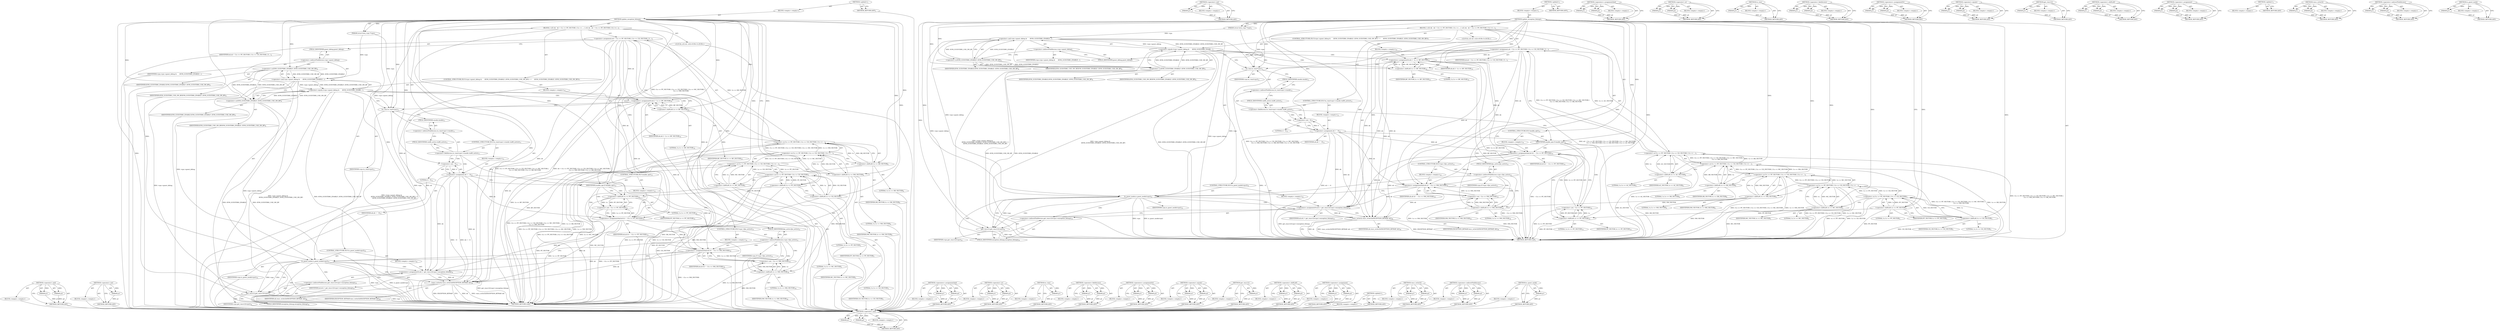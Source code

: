 digraph "is_guest_mode" {
vulnerable_139 [label=<(METHOD,&lt;operator&gt;.and)>];
vulnerable_140 [label=<(PARAM,p1)>];
vulnerable_141 [label=<(PARAM,p2)>];
vulnerable_142 [label=<(BLOCK,&lt;empty&gt;,&lt;empty&gt;)>];
vulnerable_143 [label=<(METHOD_RETURN,ANY)>];
vulnerable_163 [label=<(METHOD,&lt;operator&gt;.not)>];
vulnerable_164 [label=<(PARAM,p1)>];
vulnerable_165 [label=<(BLOCK,&lt;empty&gt;,&lt;empty&gt;)>];
vulnerable_166 [label=<(METHOD_RETURN,ANY)>];
vulnerable_6 [label=<(METHOD,&lt;global&gt;)<SUB>1</SUB>>];
vulnerable_7 [label=<(BLOCK,&lt;empty&gt;,&lt;empty&gt;)<SUB>1</SUB>>];
vulnerable_8 [label=<(METHOD,update_exception_bitmap)<SUB>1</SUB>>];
vulnerable_9 [label=<(PARAM,struct kvm_vcpu *vcpu)<SUB>1</SUB>>];
vulnerable_10 [label=<(BLOCK,{
 	u32 eb;
 
 	eb = (1u &lt;&lt; PF_VECTOR) | (1u &lt;&lt;...,{
 	u32 eb;
 
 	eb = (1u &lt;&lt; PF_VECTOR) | (1u &lt;&lt;...)<SUB>2</SUB>>];
vulnerable_11 [label="<(LOCAL,u32 eb: u32)<SUB>3</SUB>>"];
vulnerable_12 [label=<(&lt;operator&gt;.assignment,eb = (1u &lt;&lt; PF_VECTOR) | (1u &lt;&lt; UD_VECTOR) | (1...)<SUB>5</SUB>>];
vulnerable_13 [label=<(IDENTIFIER,eb,eb = (1u &lt;&lt; PF_VECTOR) | (1u &lt;&lt; UD_VECTOR) | (1...)<SUB>5</SUB>>];
vulnerable_14 [label=<(&lt;operator&gt;.or,(1u &lt;&lt; PF_VECTOR) | (1u &lt;&lt; UD_VECTOR) | (1u &lt;&lt; ...)<SUB>5</SUB>>];
vulnerable_15 [label=<(&lt;operator&gt;.or,(1u &lt;&lt; PF_VECTOR) | (1u &lt;&lt; UD_VECTOR) | (1u &lt;&lt; ...)<SUB>5</SUB>>];
vulnerable_16 [label=<(&lt;operator&gt;.or,(1u &lt;&lt; PF_VECTOR) | (1u &lt;&lt; UD_VECTOR) | (1u &lt;&lt; ...)<SUB>5</SUB>>];
vulnerable_17 [label=<(&lt;operator&gt;.or,(1u &lt;&lt; PF_VECTOR) | (1u &lt;&lt; UD_VECTOR))<SUB>5</SUB>>];
vulnerable_18 [label=<(&lt;operator&gt;.shiftLeft,1u &lt;&lt; PF_VECTOR)<SUB>5</SUB>>];
vulnerable_19 [label=<(LITERAL,1u,1u &lt;&lt; PF_VECTOR)<SUB>5</SUB>>];
vulnerable_20 [label=<(IDENTIFIER,PF_VECTOR,1u &lt;&lt; PF_VECTOR)<SUB>5</SUB>>];
vulnerable_21 [label=<(&lt;operator&gt;.shiftLeft,1u &lt;&lt; UD_VECTOR)<SUB>5</SUB>>];
vulnerable_22 [label=<(LITERAL,1u,1u &lt;&lt; UD_VECTOR)<SUB>5</SUB>>];
vulnerable_23 [label=<(IDENTIFIER,UD_VECTOR,1u &lt;&lt; UD_VECTOR)<SUB>5</SUB>>];
vulnerable_24 [label=<(&lt;operator&gt;.shiftLeft,1u &lt;&lt; MC_VECTOR)<SUB>5</SUB>>];
vulnerable_25 [label=<(LITERAL,1u,1u &lt;&lt; MC_VECTOR)<SUB>5</SUB>>];
vulnerable_26 [label=<(IDENTIFIER,MC_VECTOR,1u &lt;&lt; MC_VECTOR)<SUB>5</SUB>>];
vulnerable_27 [label=<(&lt;operator&gt;.shiftLeft,1u &lt;&lt; NM_VECTOR)<SUB>6</SUB>>];
vulnerable_28 [label=<(LITERAL,1u,1u &lt;&lt; NM_VECTOR)<SUB>6</SUB>>];
vulnerable_29 [label=<(IDENTIFIER,NM_VECTOR,1u &lt;&lt; NM_VECTOR)<SUB>6</SUB>>];
vulnerable_30 [label=<(&lt;operator&gt;.shiftLeft,1u &lt;&lt; DB_VECTOR)<SUB>6</SUB>>];
vulnerable_31 [label=<(LITERAL,1u,1u &lt;&lt; DB_VECTOR)<SUB>6</SUB>>];
vulnerable_32 [label=<(IDENTIFIER,DB_VECTOR,1u &lt;&lt; DB_VECTOR)<SUB>6</SUB>>];
vulnerable_33 [label=<(CONTROL_STRUCTURE,IF,if ((vcpu-&gt;guest_debug &amp;
 	     (KVM_GUESTDBG_ENABLE | KVM_GUESTDBG_USE_SW_BP)) ==
 	    (KVM_GUESTDBG_ENABLE | KVM_GUESTDBG_USE_SW_BP)))<SUB>7</SUB>>];
vulnerable_34 [label=<(&lt;operator&gt;.equals,(vcpu-&gt;guest_debug &amp;
 	     (KVM_GUESTDBG_ENABL...)<SUB>7</SUB>>];
vulnerable_35 [label=<(&lt;operator&gt;.and,vcpu-&gt;guest_debug &amp;
 	     (KVM_GUESTDBG_ENABLE...)<SUB>7</SUB>>];
vulnerable_36 [label=<(&lt;operator&gt;.indirectFieldAccess,vcpu-&gt;guest_debug)<SUB>7</SUB>>];
vulnerable_37 [label=<(IDENTIFIER,vcpu,vcpu-&gt;guest_debug &amp;
 	     (KVM_GUESTDBG_ENABLE...)<SUB>7</SUB>>];
vulnerable_38 [label=<(FIELD_IDENTIFIER,guest_debug,guest_debug)<SUB>7</SUB>>];
vulnerable_39 [label=<(&lt;operator&gt;.or,KVM_GUESTDBG_ENABLE | KVM_GUESTDBG_USE_SW_BP)<SUB>8</SUB>>];
vulnerable_40 [label=<(IDENTIFIER,KVM_GUESTDBG_ENABLE,KVM_GUESTDBG_ENABLE | KVM_GUESTDBG_USE_SW_BP)<SUB>8</SUB>>];
vulnerable_41 [label=<(IDENTIFIER,KVM_GUESTDBG_USE_SW_BP,KVM_GUESTDBG_ENABLE | KVM_GUESTDBG_USE_SW_BP)<SUB>8</SUB>>];
vulnerable_42 [label=<(&lt;operator&gt;.or,KVM_GUESTDBG_ENABLE | KVM_GUESTDBG_USE_SW_BP)<SUB>9</SUB>>];
vulnerable_43 [label=<(IDENTIFIER,KVM_GUESTDBG_ENABLE,KVM_GUESTDBG_ENABLE | KVM_GUESTDBG_USE_SW_BP)<SUB>9</SUB>>];
vulnerable_44 [label=<(IDENTIFIER,KVM_GUESTDBG_USE_SW_BP,KVM_GUESTDBG_ENABLE | KVM_GUESTDBG_USE_SW_BP)<SUB>9</SUB>>];
vulnerable_45 [label=<(BLOCK,&lt;empty&gt;,&lt;empty&gt;)<SUB>10</SUB>>];
vulnerable_46 [label=<(&lt;operators&gt;.assignmentOr,eb |= 1u &lt;&lt; BP_VECTOR)<SUB>10</SUB>>];
vulnerable_47 [label=<(IDENTIFIER,eb,eb |= 1u &lt;&lt; BP_VECTOR)<SUB>10</SUB>>];
vulnerable_48 [label=<(&lt;operator&gt;.shiftLeft,1u &lt;&lt; BP_VECTOR)<SUB>10</SUB>>];
vulnerable_49 [label=<(LITERAL,1u,1u &lt;&lt; BP_VECTOR)<SUB>10</SUB>>];
vulnerable_50 [label=<(IDENTIFIER,BP_VECTOR,1u &lt;&lt; BP_VECTOR)<SUB>10</SUB>>];
vulnerable_51 [label=<(CONTROL_STRUCTURE,IF,if (to_vmx(vcpu)-&gt;rmode.vm86_active))<SUB>11</SUB>>];
vulnerable_52 [label=<(&lt;operator&gt;.fieldAccess,to_vmx(vcpu)-&gt;rmode.vm86_active)<SUB>11</SUB>>];
vulnerable_53 [label=<(&lt;operator&gt;.indirectFieldAccess,to_vmx(vcpu)-&gt;rmode)<SUB>11</SUB>>];
vulnerable_54 [label=<(to_vmx,to_vmx(vcpu))<SUB>11</SUB>>];
vulnerable_55 [label=<(IDENTIFIER,vcpu,to_vmx(vcpu))<SUB>11</SUB>>];
vulnerable_56 [label=<(FIELD_IDENTIFIER,rmode,rmode)<SUB>11</SUB>>];
vulnerable_57 [label=<(FIELD_IDENTIFIER,vm86_active,vm86_active)<SUB>11</SUB>>];
vulnerable_58 [label=<(BLOCK,&lt;empty&gt;,&lt;empty&gt;)<SUB>12</SUB>>];
vulnerable_59 [label=<(&lt;operator&gt;.assignment,eb = ~0)<SUB>12</SUB>>];
vulnerable_60 [label=<(IDENTIFIER,eb,eb = ~0)<SUB>12</SUB>>];
vulnerable_61 [label=<(&lt;operator&gt;.not,~0)<SUB>12</SUB>>];
vulnerable_62 [label=<(LITERAL,0,~0)<SUB>12</SUB>>];
vulnerable_63 [label=<(CONTROL_STRUCTURE,IF,if (enable_ept))<SUB>13</SUB>>];
vulnerable_64 [label=<(IDENTIFIER,enable_ept,if (enable_ept))<SUB>13</SUB>>];
vulnerable_65 [label=<(BLOCK,&lt;empty&gt;,&lt;empty&gt;)<SUB>14</SUB>>];
vulnerable_66 [label=<(&lt;operators&gt;.assignmentAnd,eb &amp;= ~(1u &lt;&lt; PF_VECTOR))<SUB>14</SUB>>];
vulnerable_67 [label=<(IDENTIFIER,eb,eb &amp;= ~(1u &lt;&lt; PF_VECTOR))<SUB>14</SUB>>];
vulnerable_68 [label=<(&lt;operator&gt;.not,~(1u &lt;&lt; PF_VECTOR))<SUB>14</SUB>>];
vulnerable_69 [label=<(&lt;operator&gt;.shiftLeft,1u &lt;&lt; PF_VECTOR)<SUB>14</SUB>>];
vulnerable_70 [label=<(LITERAL,1u,1u &lt;&lt; PF_VECTOR)<SUB>14</SUB>>];
vulnerable_71 [label=<(IDENTIFIER,PF_VECTOR,1u &lt;&lt; PF_VECTOR)<SUB>14</SUB>>];
vulnerable_72 [label=<(CONTROL_STRUCTURE,IF,if (vcpu-&gt;fpu_active))<SUB>15</SUB>>];
vulnerable_73 [label=<(&lt;operator&gt;.indirectFieldAccess,vcpu-&gt;fpu_active)<SUB>15</SUB>>];
vulnerable_74 [label=<(IDENTIFIER,vcpu,if (vcpu-&gt;fpu_active))<SUB>15</SUB>>];
vulnerable_75 [label=<(FIELD_IDENTIFIER,fpu_active,fpu_active)<SUB>15</SUB>>];
vulnerable_76 [label=<(BLOCK,&lt;empty&gt;,&lt;empty&gt;)<SUB>16</SUB>>];
vulnerable_77 [label=<(&lt;operators&gt;.assignmentAnd,eb &amp;= ~(1u &lt;&lt; NM_VECTOR))<SUB>16</SUB>>];
vulnerable_78 [label=<(IDENTIFIER,eb,eb &amp;= ~(1u &lt;&lt; NM_VECTOR))<SUB>16</SUB>>];
vulnerable_79 [label=<(&lt;operator&gt;.not,~(1u &lt;&lt; NM_VECTOR))<SUB>16</SUB>>];
vulnerable_80 [label=<(&lt;operator&gt;.shiftLeft,1u &lt;&lt; NM_VECTOR)<SUB>16</SUB>>];
vulnerable_81 [label=<(LITERAL,1u,1u &lt;&lt; NM_VECTOR)<SUB>16</SUB>>];
vulnerable_82 [label=<(IDENTIFIER,NM_VECTOR,1u &lt;&lt; NM_VECTOR)<SUB>16</SUB>>];
vulnerable_83 [label=<(CONTROL_STRUCTURE,IF,if (is_guest_mode(vcpu)))<SUB>23</SUB>>];
vulnerable_84 [label=<(is_guest_mode,is_guest_mode(vcpu))<SUB>23</SUB>>];
vulnerable_85 [label=<(IDENTIFIER,vcpu,is_guest_mode(vcpu))<SUB>23</SUB>>];
vulnerable_86 [label=<(BLOCK,&lt;empty&gt;,&lt;empty&gt;)<SUB>24</SUB>>];
vulnerable_87 [label=<(&lt;operators&gt;.assignmentOr,eb |= get_vmcs12(vcpu)-&gt;exception_bitmap)<SUB>24</SUB>>];
vulnerable_88 [label=<(IDENTIFIER,eb,eb |= get_vmcs12(vcpu)-&gt;exception_bitmap)<SUB>24</SUB>>];
vulnerable_89 [label=<(&lt;operator&gt;.indirectFieldAccess,get_vmcs12(vcpu)-&gt;exception_bitmap)<SUB>24</SUB>>];
vulnerable_90 [label=<(get_vmcs12,get_vmcs12(vcpu))<SUB>24</SUB>>];
vulnerable_91 [label=<(IDENTIFIER,vcpu,get_vmcs12(vcpu))<SUB>24</SUB>>];
vulnerable_92 [label=<(FIELD_IDENTIFIER,exception_bitmap,exception_bitmap)<SUB>24</SUB>>];
vulnerable_93 [label=<(vmcs_write32,vmcs_write32(EXCEPTION_BITMAP, eb))<SUB>26</SUB>>];
vulnerable_94 [label=<(IDENTIFIER,EXCEPTION_BITMAP,vmcs_write32(EXCEPTION_BITMAP, eb))<SUB>26</SUB>>];
vulnerable_95 [label=<(IDENTIFIER,eb,vmcs_write32(EXCEPTION_BITMAP, eb))<SUB>26</SUB>>];
vulnerable_96 [label=<(METHOD_RETURN,void)<SUB>1</SUB>>];
vulnerable_98 [label=<(METHOD_RETURN,ANY)<SUB>1</SUB>>];
vulnerable_167 [label=<(METHOD,&lt;operators&gt;.assignmentAnd)>];
vulnerable_168 [label=<(PARAM,p1)>];
vulnerable_169 [label=<(PARAM,p2)>];
vulnerable_170 [label=<(BLOCK,&lt;empty&gt;,&lt;empty&gt;)>];
vulnerable_171 [label=<(METHOD_RETURN,ANY)>];
vulnerable_124 [label=<(METHOD,&lt;operator&gt;.or)>];
vulnerable_125 [label=<(PARAM,p1)>];
vulnerable_126 [label=<(PARAM,p2)>];
vulnerable_127 [label=<(BLOCK,&lt;empty&gt;,&lt;empty&gt;)>];
vulnerable_128 [label=<(METHOD_RETURN,ANY)>];
vulnerable_159 [label=<(METHOD,to_vmx)>];
vulnerable_160 [label=<(PARAM,p1)>];
vulnerable_161 [label=<(BLOCK,&lt;empty&gt;,&lt;empty&gt;)>];
vulnerable_162 [label=<(METHOD_RETURN,ANY)>];
vulnerable_154 [label=<(METHOD,&lt;operator&gt;.fieldAccess)>];
vulnerable_155 [label=<(PARAM,p1)>];
vulnerable_156 [label=<(PARAM,p2)>];
vulnerable_157 [label=<(BLOCK,&lt;empty&gt;,&lt;empty&gt;)>];
vulnerable_158 [label=<(METHOD_RETURN,ANY)>];
vulnerable_149 [label=<(METHOD,&lt;operators&gt;.assignmentOr)>];
vulnerable_150 [label=<(PARAM,p1)>];
vulnerable_151 [label=<(PARAM,p2)>];
vulnerable_152 [label=<(BLOCK,&lt;empty&gt;,&lt;empty&gt;)>];
vulnerable_153 [label=<(METHOD_RETURN,ANY)>];
vulnerable_134 [label=<(METHOD,&lt;operator&gt;.equals)>];
vulnerable_135 [label=<(PARAM,p1)>];
vulnerable_136 [label=<(PARAM,p2)>];
vulnerable_137 [label=<(BLOCK,&lt;empty&gt;,&lt;empty&gt;)>];
vulnerable_138 [label=<(METHOD_RETURN,ANY)>];
vulnerable_176 [label=<(METHOD,get_vmcs12)>];
vulnerable_177 [label=<(PARAM,p1)>];
vulnerable_178 [label=<(BLOCK,&lt;empty&gt;,&lt;empty&gt;)>];
vulnerable_179 [label=<(METHOD_RETURN,ANY)>];
vulnerable_129 [label=<(METHOD,&lt;operator&gt;.shiftLeft)>];
vulnerable_130 [label=<(PARAM,p1)>];
vulnerable_131 [label=<(PARAM,p2)>];
vulnerable_132 [label=<(BLOCK,&lt;empty&gt;,&lt;empty&gt;)>];
vulnerable_133 [label=<(METHOD_RETURN,ANY)>];
vulnerable_119 [label=<(METHOD,&lt;operator&gt;.assignment)>];
vulnerable_120 [label=<(PARAM,p1)>];
vulnerable_121 [label=<(PARAM,p2)>];
vulnerable_122 [label=<(BLOCK,&lt;empty&gt;,&lt;empty&gt;)>];
vulnerable_123 [label=<(METHOD_RETURN,ANY)>];
vulnerable_113 [label=<(METHOD,&lt;global&gt;)<SUB>1</SUB>>];
vulnerable_114 [label=<(BLOCK,&lt;empty&gt;,&lt;empty&gt;)>];
vulnerable_115 [label=<(METHOD_RETURN,ANY)>];
vulnerable_180 [label=<(METHOD,vmcs_write32)>];
vulnerable_181 [label=<(PARAM,p1)>];
vulnerable_182 [label=<(PARAM,p2)>];
vulnerable_183 [label=<(BLOCK,&lt;empty&gt;,&lt;empty&gt;)>];
vulnerable_184 [label=<(METHOD_RETURN,ANY)>];
vulnerable_144 [label=<(METHOD,&lt;operator&gt;.indirectFieldAccess)>];
vulnerable_145 [label=<(PARAM,p1)>];
vulnerable_146 [label=<(PARAM,p2)>];
vulnerable_147 [label=<(BLOCK,&lt;empty&gt;,&lt;empty&gt;)>];
vulnerable_148 [label=<(METHOD_RETURN,ANY)>];
vulnerable_172 [label=<(METHOD,is_guest_mode)>];
vulnerable_173 [label=<(PARAM,p1)>];
vulnerable_174 [label=<(BLOCK,&lt;empty&gt;,&lt;empty&gt;)>];
vulnerable_175 [label=<(METHOD_RETURN,ANY)>];
fixed_143 [label=<(METHOD,&lt;operator&gt;.and)>];
fixed_144 [label=<(PARAM,p1)>];
fixed_145 [label=<(PARAM,p2)>];
fixed_146 [label=<(BLOCK,&lt;empty&gt;,&lt;empty&gt;)>];
fixed_147 [label=<(METHOD_RETURN,ANY)>];
fixed_167 [label=<(METHOD,&lt;operator&gt;.not)>];
fixed_168 [label=<(PARAM,p1)>];
fixed_169 [label=<(BLOCK,&lt;empty&gt;,&lt;empty&gt;)>];
fixed_170 [label=<(METHOD_RETURN,ANY)>];
fixed_6 [label=<(METHOD,&lt;global&gt;)<SUB>1</SUB>>];
fixed_7 [label=<(BLOCK,&lt;empty&gt;,&lt;empty&gt;)<SUB>1</SUB>>];
fixed_8 [label=<(METHOD,update_exception_bitmap)<SUB>1</SUB>>];
fixed_9 [label=<(PARAM,struct kvm_vcpu *vcpu)<SUB>1</SUB>>];
fixed_10 [label=<(BLOCK,{
 	u32 eb;
 
 	eb = (1u &lt;&lt; PF_VECTOR) | (1u &lt;&lt;...,{
 	u32 eb;
 
 	eb = (1u &lt;&lt; PF_VECTOR) | (1u &lt;&lt;...)<SUB>2</SUB>>];
fixed_11 [label="<(LOCAL,u32 eb: u32)<SUB>3</SUB>>"];
fixed_12 [label=<(&lt;operator&gt;.assignment,eb = (1u &lt;&lt; PF_VECTOR) | (1u &lt;&lt; UD_VECTOR) | (1...)<SUB>5</SUB>>];
fixed_13 [label=<(IDENTIFIER,eb,eb = (1u &lt;&lt; PF_VECTOR) | (1u &lt;&lt; UD_VECTOR) | (1...)<SUB>5</SUB>>];
fixed_14 [label=<(&lt;operator&gt;.or,(1u &lt;&lt; PF_VECTOR) | (1u &lt;&lt; UD_VECTOR) | (1u &lt;&lt; ...)<SUB>5</SUB>>];
fixed_15 [label=<(&lt;operator&gt;.or,(1u &lt;&lt; PF_VECTOR) | (1u &lt;&lt; UD_VECTOR) | (1u &lt;&lt; ...)<SUB>5</SUB>>];
fixed_16 [label=<(&lt;operator&gt;.or,(1u &lt;&lt; PF_VECTOR) | (1u &lt;&lt; UD_VECTOR) | (1u &lt;&lt; ...)<SUB>5</SUB>>];
fixed_17 [label=<(&lt;operator&gt;.or,(1u &lt;&lt; PF_VECTOR) | (1u &lt;&lt; UD_VECTOR) | (1u &lt;&lt; ...)<SUB>5</SUB>>];
fixed_18 [label=<(&lt;operator&gt;.or,(1u &lt;&lt; PF_VECTOR) | (1u &lt;&lt; UD_VECTOR))<SUB>5</SUB>>];
fixed_19 [label=<(&lt;operator&gt;.shiftLeft,1u &lt;&lt; PF_VECTOR)<SUB>5</SUB>>];
fixed_20 [label=<(LITERAL,1u,1u &lt;&lt; PF_VECTOR)<SUB>5</SUB>>];
fixed_21 [label=<(IDENTIFIER,PF_VECTOR,1u &lt;&lt; PF_VECTOR)<SUB>5</SUB>>];
fixed_22 [label=<(&lt;operator&gt;.shiftLeft,1u &lt;&lt; UD_VECTOR)<SUB>5</SUB>>];
fixed_23 [label=<(LITERAL,1u,1u &lt;&lt; UD_VECTOR)<SUB>5</SUB>>];
fixed_24 [label=<(IDENTIFIER,UD_VECTOR,1u &lt;&lt; UD_VECTOR)<SUB>5</SUB>>];
fixed_25 [label=<(&lt;operator&gt;.shiftLeft,1u &lt;&lt; MC_VECTOR)<SUB>5</SUB>>];
fixed_26 [label=<(LITERAL,1u,1u &lt;&lt; MC_VECTOR)<SUB>5</SUB>>];
fixed_27 [label=<(IDENTIFIER,MC_VECTOR,1u &lt;&lt; MC_VECTOR)<SUB>5</SUB>>];
fixed_28 [label=<(&lt;operator&gt;.shiftLeft,1u &lt;&lt; NM_VECTOR)<SUB>6</SUB>>];
fixed_29 [label=<(LITERAL,1u,1u &lt;&lt; NM_VECTOR)<SUB>6</SUB>>];
fixed_30 [label=<(IDENTIFIER,NM_VECTOR,1u &lt;&lt; NM_VECTOR)<SUB>6</SUB>>];
fixed_31 [label=<(&lt;operator&gt;.shiftLeft,1u &lt;&lt; DB_VECTOR)<SUB>6</SUB>>];
fixed_32 [label=<(LITERAL,1u,1u &lt;&lt; DB_VECTOR)<SUB>6</SUB>>];
fixed_33 [label=<(IDENTIFIER,DB_VECTOR,1u &lt;&lt; DB_VECTOR)<SUB>6</SUB>>];
fixed_34 [label=<(&lt;operator&gt;.shiftLeft,1u &lt;&lt; AC_VECTOR)<SUB>6</SUB>>];
fixed_35 [label=<(LITERAL,1u,1u &lt;&lt; AC_VECTOR)<SUB>6</SUB>>];
fixed_36 [label=<(IDENTIFIER,AC_VECTOR,1u &lt;&lt; AC_VECTOR)<SUB>6</SUB>>];
fixed_37 [label=<(CONTROL_STRUCTURE,IF,if ((vcpu-&gt;guest_debug &amp;
 	     (KVM_GUESTDBG_ENABLE | KVM_GUESTDBG_USE_SW_BP)) ==
 	    (KVM_GUESTDBG_ENABLE | KVM_GUESTDBG_USE_SW_BP)))<SUB>7</SUB>>];
fixed_38 [label=<(&lt;operator&gt;.equals,(vcpu-&gt;guest_debug &amp;
 	     (KVM_GUESTDBG_ENABL...)<SUB>7</SUB>>];
fixed_39 [label=<(&lt;operator&gt;.and,vcpu-&gt;guest_debug &amp;
 	     (KVM_GUESTDBG_ENABLE...)<SUB>7</SUB>>];
fixed_40 [label=<(&lt;operator&gt;.indirectFieldAccess,vcpu-&gt;guest_debug)<SUB>7</SUB>>];
fixed_41 [label=<(IDENTIFIER,vcpu,vcpu-&gt;guest_debug &amp;
 	     (KVM_GUESTDBG_ENABLE...)<SUB>7</SUB>>];
fixed_42 [label=<(FIELD_IDENTIFIER,guest_debug,guest_debug)<SUB>7</SUB>>];
fixed_43 [label=<(&lt;operator&gt;.or,KVM_GUESTDBG_ENABLE | KVM_GUESTDBG_USE_SW_BP)<SUB>8</SUB>>];
fixed_44 [label=<(IDENTIFIER,KVM_GUESTDBG_ENABLE,KVM_GUESTDBG_ENABLE | KVM_GUESTDBG_USE_SW_BP)<SUB>8</SUB>>];
fixed_45 [label=<(IDENTIFIER,KVM_GUESTDBG_USE_SW_BP,KVM_GUESTDBG_ENABLE | KVM_GUESTDBG_USE_SW_BP)<SUB>8</SUB>>];
fixed_46 [label=<(&lt;operator&gt;.or,KVM_GUESTDBG_ENABLE | KVM_GUESTDBG_USE_SW_BP)<SUB>9</SUB>>];
fixed_47 [label=<(IDENTIFIER,KVM_GUESTDBG_ENABLE,KVM_GUESTDBG_ENABLE | KVM_GUESTDBG_USE_SW_BP)<SUB>9</SUB>>];
fixed_48 [label=<(IDENTIFIER,KVM_GUESTDBG_USE_SW_BP,KVM_GUESTDBG_ENABLE | KVM_GUESTDBG_USE_SW_BP)<SUB>9</SUB>>];
fixed_49 [label=<(BLOCK,&lt;empty&gt;,&lt;empty&gt;)<SUB>10</SUB>>];
fixed_50 [label=<(&lt;operators&gt;.assignmentOr,eb |= 1u &lt;&lt; BP_VECTOR)<SUB>10</SUB>>];
fixed_51 [label=<(IDENTIFIER,eb,eb |= 1u &lt;&lt; BP_VECTOR)<SUB>10</SUB>>];
fixed_52 [label=<(&lt;operator&gt;.shiftLeft,1u &lt;&lt; BP_VECTOR)<SUB>10</SUB>>];
fixed_53 [label=<(LITERAL,1u,1u &lt;&lt; BP_VECTOR)<SUB>10</SUB>>];
fixed_54 [label=<(IDENTIFIER,BP_VECTOR,1u &lt;&lt; BP_VECTOR)<SUB>10</SUB>>];
fixed_55 [label=<(CONTROL_STRUCTURE,IF,if (to_vmx(vcpu)-&gt;rmode.vm86_active))<SUB>11</SUB>>];
fixed_56 [label=<(&lt;operator&gt;.fieldAccess,to_vmx(vcpu)-&gt;rmode.vm86_active)<SUB>11</SUB>>];
fixed_57 [label=<(&lt;operator&gt;.indirectFieldAccess,to_vmx(vcpu)-&gt;rmode)<SUB>11</SUB>>];
fixed_58 [label=<(to_vmx,to_vmx(vcpu))<SUB>11</SUB>>];
fixed_59 [label=<(IDENTIFIER,vcpu,to_vmx(vcpu))<SUB>11</SUB>>];
fixed_60 [label=<(FIELD_IDENTIFIER,rmode,rmode)<SUB>11</SUB>>];
fixed_61 [label=<(FIELD_IDENTIFIER,vm86_active,vm86_active)<SUB>11</SUB>>];
fixed_62 [label=<(BLOCK,&lt;empty&gt;,&lt;empty&gt;)<SUB>12</SUB>>];
fixed_63 [label=<(&lt;operator&gt;.assignment,eb = ~0)<SUB>12</SUB>>];
fixed_64 [label=<(IDENTIFIER,eb,eb = ~0)<SUB>12</SUB>>];
fixed_65 [label=<(&lt;operator&gt;.not,~0)<SUB>12</SUB>>];
fixed_66 [label=<(LITERAL,0,~0)<SUB>12</SUB>>];
fixed_67 [label=<(CONTROL_STRUCTURE,IF,if (enable_ept))<SUB>13</SUB>>];
fixed_68 [label=<(IDENTIFIER,enable_ept,if (enable_ept))<SUB>13</SUB>>];
fixed_69 [label=<(BLOCK,&lt;empty&gt;,&lt;empty&gt;)<SUB>14</SUB>>];
fixed_70 [label=<(&lt;operators&gt;.assignmentAnd,eb &amp;= ~(1u &lt;&lt; PF_VECTOR))<SUB>14</SUB>>];
fixed_71 [label=<(IDENTIFIER,eb,eb &amp;= ~(1u &lt;&lt; PF_VECTOR))<SUB>14</SUB>>];
fixed_72 [label=<(&lt;operator&gt;.not,~(1u &lt;&lt; PF_VECTOR))<SUB>14</SUB>>];
fixed_73 [label=<(&lt;operator&gt;.shiftLeft,1u &lt;&lt; PF_VECTOR)<SUB>14</SUB>>];
fixed_74 [label=<(LITERAL,1u,1u &lt;&lt; PF_VECTOR)<SUB>14</SUB>>];
fixed_75 [label=<(IDENTIFIER,PF_VECTOR,1u &lt;&lt; PF_VECTOR)<SUB>14</SUB>>];
fixed_76 [label=<(CONTROL_STRUCTURE,IF,if (vcpu-&gt;fpu_active))<SUB>15</SUB>>];
fixed_77 [label=<(&lt;operator&gt;.indirectFieldAccess,vcpu-&gt;fpu_active)<SUB>15</SUB>>];
fixed_78 [label=<(IDENTIFIER,vcpu,if (vcpu-&gt;fpu_active))<SUB>15</SUB>>];
fixed_79 [label=<(FIELD_IDENTIFIER,fpu_active,fpu_active)<SUB>15</SUB>>];
fixed_80 [label=<(BLOCK,&lt;empty&gt;,&lt;empty&gt;)<SUB>16</SUB>>];
fixed_81 [label=<(&lt;operators&gt;.assignmentAnd,eb &amp;= ~(1u &lt;&lt; NM_VECTOR))<SUB>16</SUB>>];
fixed_82 [label=<(IDENTIFIER,eb,eb &amp;= ~(1u &lt;&lt; NM_VECTOR))<SUB>16</SUB>>];
fixed_83 [label=<(&lt;operator&gt;.not,~(1u &lt;&lt; NM_VECTOR))<SUB>16</SUB>>];
fixed_84 [label=<(&lt;operator&gt;.shiftLeft,1u &lt;&lt; NM_VECTOR)<SUB>16</SUB>>];
fixed_85 [label=<(LITERAL,1u,1u &lt;&lt; NM_VECTOR)<SUB>16</SUB>>];
fixed_86 [label=<(IDENTIFIER,NM_VECTOR,1u &lt;&lt; NM_VECTOR)<SUB>16</SUB>>];
fixed_87 [label=<(CONTROL_STRUCTURE,IF,if (is_guest_mode(vcpu)))<SUB>23</SUB>>];
fixed_88 [label=<(is_guest_mode,is_guest_mode(vcpu))<SUB>23</SUB>>];
fixed_89 [label=<(IDENTIFIER,vcpu,is_guest_mode(vcpu))<SUB>23</SUB>>];
fixed_90 [label=<(BLOCK,&lt;empty&gt;,&lt;empty&gt;)<SUB>24</SUB>>];
fixed_91 [label=<(&lt;operators&gt;.assignmentOr,eb |= get_vmcs12(vcpu)-&gt;exception_bitmap)<SUB>24</SUB>>];
fixed_92 [label=<(IDENTIFIER,eb,eb |= get_vmcs12(vcpu)-&gt;exception_bitmap)<SUB>24</SUB>>];
fixed_93 [label=<(&lt;operator&gt;.indirectFieldAccess,get_vmcs12(vcpu)-&gt;exception_bitmap)<SUB>24</SUB>>];
fixed_94 [label=<(get_vmcs12,get_vmcs12(vcpu))<SUB>24</SUB>>];
fixed_95 [label=<(IDENTIFIER,vcpu,get_vmcs12(vcpu))<SUB>24</SUB>>];
fixed_96 [label=<(FIELD_IDENTIFIER,exception_bitmap,exception_bitmap)<SUB>24</SUB>>];
fixed_97 [label=<(vmcs_write32,vmcs_write32(EXCEPTION_BITMAP, eb))<SUB>26</SUB>>];
fixed_98 [label=<(IDENTIFIER,EXCEPTION_BITMAP,vmcs_write32(EXCEPTION_BITMAP, eb))<SUB>26</SUB>>];
fixed_99 [label=<(IDENTIFIER,eb,vmcs_write32(EXCEPTION_BITMAP, eb))<SUB>26</SUB>>];
fixed_100 [label=<(METHOD_RETURN,void)<SUB>1</SUB>>];
fixed_102 [label=<(METHOD_RETURN,ANY)<SUB>1</SUB>>];
fixed_171 [label=<(METHOD,&lt;operators&gt;.assignmentAnd)>];
fixed_172 [label=<(PARAM,p1)>];
fixed_173 [label=<(PARAM,p2)>];
fixed_174 [label=<(BLOCK,&lt;empty&gt;,&lt;empty&gt;)>];
fixed_175 [label=<(METHOD_RETURN,ANY)>];
fixed_128 [label=<(METHOD,&lt;operator&gt;.or)>];
fixed_129 [label=<(PARAM,p1)>];
fixed_130 [label=<(PARAM,p2)>];
fixed_131 [label=<(BLOCK,&lt;empty&gt;,&lt;empty&gt;)>];
fixed_132 [label=<(METHOD_RETURN,ANY)>];
fixed_163 [label=<(METHOD,to_vmx)>];
fixed_164 [label=<(PARAM,p1)>];
fixed_165 [label=<(BLOCK,&lt;empty&gt;,&lt;empty&gt;)>];
fixed_166 [label=<(METHOD_RETURN,ANY)>];
fixed_158 [label=<(METHOD,&lt;operator&gt;.fieldAccess)>];
fixed_159 [label=<(PARAM,p1)>];
fixed_160 [label=<(PARAM,p2)>];
fixed_161 [label=<(BLOCK,&lt;empty&gt;,&lt;empty&gt;)>];
fixed_162 [label=<(METHOD_RETURN,ANY)>];
fixed_153 [label=<(METHOD,&lt;operators&gt;.assignmentOr)>];
fixed_154 [label=<(PARAM,p1)>];
fixed_155 [label=<(PARAM,p2)>];
fixed_156 [label=<(BLOCK,&lt;empty&gt;,&lt;empty&gt;)>];
fixed_157 [label=<(METHOD_RETURN,ANY)>];
fixed_138 [label=<(METHOD,&lt;operator&gt;.equals)>];
fixed_139 [label=<(PARAM,p1)>];
fixed_140 [label=<(PARAM,p2)>];
fixed_141 [label=<(BLOCK,&lt;empty&gt;,&lt;empty&gt;)>];
fixed_142 [label=<(METHOD_RETURN,ANY)>];
fixed_180 [label=<(METHOD,get_vmcs12)>];
fixed_181 [label=<(PARAM,p1)>];
fixed_182 [label=<(BLOCK,&lt;empty&gt;,&lt;empty&gt;)>];
fixed_183 [label=<(METHOD_RETURN,ANY)>];
fixed_133 [label=<(METHOD,&lt;operator&gt;.shiftLeft)>];
fixed_134 [label=<(PARAM,p1)>];
fixed_135 [label=<(PARAM,p2)>];
fixed_136 [label=<(BLOCK,&lt;empty&gt;,&lt;empty&gt;)>];
fixed_137 [label=<(METHOD_RETURN,ANY)>];
fixed_123 [label=<(METHOD,&lt;operator&gt;.assignment)>];
fixed_124 [label=<(PARAM,p1)>];
fixed_125 [label=<(PARAM,p2)>];
fixed_126 [label=<(BLOCK,&lt;empty&gt;,&lt;empty&gt;)>];
fixed_127 [label=<(METHOD_RETURN,ANY)>];
fixed_117 [label=<(METHOD,&lt;global&gt;)<SUB>1</SUB>>];
fixed_118 [label=<(BLOCK,&lt;empty&gt;,&lt;empty&gt;)>];
fixed_119 [label=<(METHOD_RETURN,ANY)>];
fixed_184 [label=<(METHOD,vmcs_write32)>];
fixed_185 [label=<(PARAM,p1)>];
fixed_186 [label=<(PARAM,p2)>];
fixed_187 [label=<(BLOCK,&lt;empty&gt;,&lt;empty&gt;)>];
fixed_188 [label=<(METHOD_RETURN,ANY)>];
fixed_148 [label=<(METHOD,&lt;operator&gt;.indirectFieldAccess)>];
fixed_149 [label=<(PARAM,p1)>];
fixed_150 [label=<(PARAM,p2)>];
fixed_151 [label=<(BLOCK,&lt;empty&gt;,&lt;empty&gt;)>];
fixed_152 [label=<(METHOD_RETURN,ANY)>];
fixed_176 [label=<(METHOD,is_guest_mode)>];
fixed_177 [label=<(PARAM,p1)>];
fixed_178 [label=<(BLOCK,&lt;empty&gt;,&lt;empty&gt;)>];
fixed_179 [label=<(METHOD_RETURN,ANY)>];
vulnerable_139 -> vulnerable_140  [key=0, label="AST: "];
vulnerable_139 -> vulnerable_140  [key=1, label="DDG: "];
vulnerable_139 -> vulnerable_142  [key=0, label="AST: "];
vulnerable_139 -> vulnerable_141  [key=0, label="AST: "];
vulnerable_139 -> vulnerable_141  [key=1, label="DDG: "];
vulnerable_139 -> vulnerable_143  [key=0, label="AST: "];
vulnerable_139 -> vulnerable_143  [key=1, label="CFG: "];
vulnerable_140 -> vulnerable_143  [key=0, label="DDG: p1"];
vulnerable_141 -> vulnerable_143  [key=0, label="DDG: p2"];
vulnerable_142 -> fixed_143  [key=0];
vulnerable_143 -> fixed_143  [key=0];
vulnerable_163 -> vulnerable_164  [key=0, label="AST: "];
vulnerable_163 -> vulnerable_164  [key=1, label="DDG: "];
vulnerable_163 -> vulnerable_165  [key=0, label="AST: "];
vulnerable_163 -> vulnerable_166  [key=0, label="AST: "];
vulnerable_163 -> vulnerable_166  [key=1, label="CFG: "];
vulnerable_164 -> vulnerable_166  [key=0, label="DDG: p1"];
vulnerable_165 -> fixed_143  [key=0];
vulnerable_166 -> fixed_143  [key=0];
vulnerable_6 -> vulnerable_7  [key=0, label="AST: "];
vulnerable_6 -> vulnerable_98  [key=0, label="AST: "];
vulnerable_6 -> vulnerable_98  [key=1, label="CFG: "];
vulnerable_7 -> vulnerable_8  [key=0, label="AST: "];
vulnerable_8 -> vulnerable_9  [key=0, label="AST: "];
vulnerable_8 -> vulnerable_9  [key=1, label="DDG: "];
vulnerable_8 -> vulnerable_10  [key=0, label="AST: "];
vulnerable_8 -> vulnerable_96  [key=0, label="AST: "];
vulnerable_8 -> vulnerable_18  [key=0, label="CFG: "];
vulnerable_8 -> vulnerable_18  [key=1, label="DDG: "];
vulnerable_8 -> vulnerable_64  [key=0, label="DDG: "];
vulnerable_8 -> vulnerable_93  [key=0, label="DDG: "];
vulnerable_8 -> vulnerable_84  [key=0, label="DDG: "];
vulnerable_8 -> vulnerable_30  [key=0, label="DDG: "];
vulnerable_8 -> vulnerable_42  [key=0, label="DDG: "];
vulnerable_8 -> vulnerable_46  [key=0, label="DDG: "];
vulnerable_8 -> vulnerable_66  [key=0, label="DDG: "];
vulnerable_8 -> vulnerable_77  [key=0, label="DDG: "];
vulnerable_8 -> vulnerable_87  [key=0, label="DDG: "];
vulnerable_8 -> vulnerable_27  [key=0, label="DDG: "];
vulnerable_8 -> vulnerable_39  [key=0, label="DDG: "];
vulnerable_8 -> vulnerable_48  [key=0, label="DDG: "];
vulnerable_8 -> vulnerable_54  [key=0, label="DDG: "];
vulnerable_8 -> vulnerable_61  [key=0, label="DDG: "];
vulnerable_8 -> vulnerable_24  [key=0, label="DDG: "];
vulnerable_8 -> vulnerable_69  [key=0, label="DDG: "];
vulnerable_8 -> vulnerable_80  [key=0, label="DDG: "];
vulnerable_8 -> vulnerable_90  [key=0, label="DDG: "];
vulnerable_8 -> vulnerable_21  [key=0, label="DDG: "];
vulnerable_9 -> vulnerable_35  [key=0, label="DDG: vcpu"];
vulnerable_9 -> vulnerable_54  [key=0, label="DDG: vcpu"];
vulnerable_10 -> vulnerable_11  [key=0, label="AST: "];
vulnerable_10 -> vulnerable_12  [key=0, label="AST: "];
vulnerable_10 -> vulnerable_33  [key=0, label="AST: "];
vulnerable_10 -> vulnerable_51  [key=0, label="AST: "];
vulnerable_10 -> vulnerable_63  [key=0, label="AST: "];
vulnerable_10 -> vulnerable_72  [key=0, label="AST: "];
vulnerable_10 -> vulnerable_83  [key=0, label="AST: "];
vulnerable_10 -> vulnerable_93  [key=0, label="AST: "];
vulnerable_11 -> fixed_143  [key=0];
vulnerable_12 -> vulnerable_13  [key=0, label="AST: "];
vulnerable_12 -> vulnerable_14  [key=0, label="AST: "];
vulnerable_12 -> vulnerable_38  [key=0, label="CFG: "];
vulnerable_12 -> vulnerable_96  [key=0, label="DDG: (1u &lt;&lt; PF_VECTOR) | (1u &lt;&lt; UD_VECTOR) | (1u &lt;&lt; MC_VECTOR) |
	     (1u &lt;&lt; NM_VECTOR) | (1u &lt;&lt; DB_VECTOR)"];
vulnerable_12 -> vulnerable_96  [key=1, label="DDG: eb = (1u &lt;&lt; PF_VECTOR) | (1u &lt;&lt; UD_VECTOR) | (1u &lt;&lt; MC_VECTOR) |
	     (1u &lt;&lt; NM_VECTOR) | (1u &lt;&lt; DB_VECTOR)"];
vulnerable_12 -> vulnerable_93  [key=0, label="DDG: eb"];
vulnerable_12 -> vulnerable_46  [key=0, label="DDG: eb"];
vulnerable_12 -> vulnerable_66  [key=0, label="DDG: eb"];
vulnerable_12 -> vulnerable_77  [key=0, label="DDG: eb"];
vulnerable_12 -> vulnerable_87  [key=0, label="DDG: eb"];
vulnerable_13 -> fixed_143  [key=0];
vulnerable_14 -> vulnerable_15  [key=0, label="AST: "];
vulnerable_14 -> vulnerable_30  [key=0, label="AST: "];
vulnerable_14 -> vulnerable_12  [key=0, label="CFG: "];
vulnerable_14 -> vulnerable_12  [key=1, label="DDG: (1u &lt;&lt; PF_VECTOR) | (1u &lt;&lt; UD_VECTOR) | (1u &lt;&lt; MC_VECTOR) |
	     (1u &lt;&lt; NM_VECTOR)"];
vulnerable_14 -> vulnerable_12  [key=2, label="DDG: 1u &lt;&lt; DB_VECTOR"];
vulnerable_14 -> vulnerable_96  [key=0, label="DDG: (1u &lt;&lt; PF_VECTOR) | (1u &lt;&lt; UD_VECTOR) | (1u &lt;&lt; MC_VECTOR) |
	     (1u &lt;&lt; NM_VECTOR)"];
vulnerable_14 -> vulnerable_96  [key=1, label="DDG: 1u &lt;&lt; DB_VECTOR"];
vulnerable_15 -> vulnerable_16  [key=0, label="AST: "];
vulnerable_15 -> vulnerable_27  [key=0, label="AST: "];
vulnerable_15 -> vulnerable_30  [key=0, label="CFG: "];
vulnerable_15 -> vulnerable_96  [key=0, label="DDG: (1u &lt;&lt; PF_VECTOR) | (1u &lt;&lt; UD_VECTOR) | (1u &lt;&lt; MC_VECTOR)"];
vulnerable_15 -> vulnerable_96  [key=1, label="DDG: 1u &lt;&lt; NM_VECTOR"];
vulnerable_15 -> vulnerable_14  [key=0, label="DDG: (1u &lt;&lt; PF_VECTOR) | (1u &lt;&lt; UD_VECTOR) | (1u &lt;&lt; MC_VECTOR)"];
vulnerable_15 -> vulnerable_14  [key=1, label="DDG: 1u &lt;&lt; NM_VECTOR"];
vulnerable_16 -> vulnerable_17  [key=0, label="AST: "];
vulnerable_16 -> vulnerable_24  [key=0, label="AST: "];
vulnerable_16 -> vulnerable_27  [key=0, label="CFG: "];
vulnerable_16 -> vulnerable_96  [key=0, label="DDG: (1u &lt;&lt; PF_VECTOR) | (1u &lt;&lt; UD_VECTOR)"];
vulnerable_16 -> vulnerable_96  [key=1, label="DDG: 1u &lt;&lt; MC_VECTOR"];
vulnerable_16 -> vulnerable_15  [key=0, label="DDG: (1u &lt;&lt; PF_VECTOR) | (1u &lt;&lt; UD_VECTOR)"];
vulnerable_16 -> vulnerable_15  [key=1, label="DDG: 1u &lt;&lt; MC_VECTOR"];
vulnerable_17 -> vulnerable_18  [key=0, label="AST: "];
vulnerable_17 -> vulnerable_21  [key=0, label="AST: "];
vulnerable_17 -> vulnerable_24  [key=0, label="CFG: "];
vulnerable_17 -> vulnerable_96  [key=0, label="DDG: 1u &lt;&lt; PF_VECTOR"];
vulnerable_17 -> vulnerable_96  [key=1, label="DDG: 1u &lt;&lt; UD_VECTOR"];
vulnerable_17 -> vulnerable_16  [key=0, label="DDG: 1u &lt;&lt; PF_VECTOR"];
vulnerable_17 -> vulnerable_16  [key=1, label="DDG: 1u &lt;&lt; UD_VECTOR"];
vulnerable_18 -> vulnerable_19  [key=0, label="AST: "];
vulnerable_18 -> vulnerable_20  [key=0, label="AST: "];
vulnerable_18 -> vulnerable_21  [key=0, label="CFG: "];
vulnerable_18 -> vulnerable_96  [key=0, label="DDG: PF_VECTOR"];
vulnerable_18 -> vulnerable_17  [key=0, label="DDG: 1u"];
vulnerable_18 -> vulnerable_17  [key=1, label="DDG: PF_VECTOR"];
vulnerable_18 -> vulnerable_69  [key=0, label="DDG: PF_VECTOR"];
vulnerable_19 -> fixed_143  [key=0];
vulnerable_20 -> fixed_143  [key=0];
vulnerable_21 -> vulnerable_22  [key=0, label="AST: "];
vulnerable_21 -> vulnerable_23  [key=0, label="AST: "];
vulnerable_21 -> vulnerable_17  [key=0, label="CFG: "];
vulnerable_21 -> vulnerable_17  [key=1, label="DDG: 1u"];
vulnerable_21 -> vulnerable_17  [key=2, label="DDG: UD_VECTOR"];
vulnerable_21 -> vulnerable_96  [key=0, label="DDG: UD_VECTOR"];
vulnerable_22 -> fixed_143  [key=0];
vulnerable_23 -> fixed_143  [key=0];
vulnerable_24 -> vulnerable_25  [key=0, label="AST: "];
vulnerable_24 -> vulnerable_26  [key=0, label="AST: "];
vulnerable_24 -> vulnerable_16  [key=0, label="CFG: "];
vulnerable_24 -> vulnerable_16  [key=1, label="DDG: 1u"];
vulnerable_24 -> vulnerable_16  [key=2, label="DDG: MC_VECTOR"];
vulnerable_24 -> vulnerable_96  [key=0, label="DDG: MC_VECTOR"];
vulnerable_25 -> fixed_143  [key=0];
vulnerable_26 -> fixed_143  [key=0];
vulnerable_27 -> vulnerable_28  [key=0, label="AST: "];
vulnerable_27 -> vulnerable_29  [key=0, label="AST: "];
vulnerable_27 -> vulnerable_15  [key=0, label="CFG: "];
vulnerable_27 -> vulnerable_15  [key=1, label="DDG: 1u"];
vulnerable_27 -> vulnerable_15  [key=2, label="DDG: NM_VECTOR"];
vulnerable_27 -> vulnerable_96  [key=0, label="DDG: NM_VECTOR"];
vulnerable_27 -> vulnerable_80  [key=0, label="DDG: NM_VECTOR"];
vulnerable_28 -> fixed_143  [key=0];
vulnerable_29 -> fixed_143  [key=0];
vulnerable_30 -> vulnerable_31  [key=0, label="AST: "];
vulnerable_30 -> vulnerable_32  [key=0, label="AST: "];
vulnerable_30 -> vulnerable_14  [key=0, label="CFG: "];
vulnerable_30 -> vulnerable_14  [key=1, label="DDG: 1u"];
vulnerable_30 -> vulnerable_14  [key=2, label="DDG: DB_VECTOR"];
vulnerable_30 -> vulnerable_96  [key=0, label="DDG: DB_VECTOR"];
vulnerable_31 -> fixed_143  [key=0];
vulnerable_32 -> fixed_143  [key=0];
vulnerable_33 -> vulnerable_34  [key=0, label="AST: "];
vulnerable_33 -> vulnerable_45  [key=0, label="AST: "];
vulnerable_34 -> vulnerable_35  [key=0, label="AST: "];
vulnerable_34 -> vulnerable_42  [key=0, label="AST: "];
vulnerable_34 -> vulnerable_48  [key=0, label="CFG: "];
vulnerable_34 -> vulnerable_48  [key=1, label="CDG: "];
vulnerable_34 -> vulnerable_54  [key=0, label="CFG: "];
vulnerable_34 -> vulnerable_96  [key=0, label="DDG: vcpu-&gt;guest_debug &amp;
 	     (KVM_GUESTDBG_ENABLE | KVM_GUESTDBG_USE_SW_BP)"];
vulnerable_34 -> vulnerable_96  [key=1, label="DDG: KVM_GUESTDBG_ENABLE | KVM_GUESTDBG_USE_SW_BP"];
vulnerable_34 -> vulnerable_96  [key=2, label="DDG: (vcpu-&gt;guest_debug &amp;
 	     (KVM_GUESTDBG_ENABLE | KVM_GUESTDBG_USE_SW_BP)) ==
 	    (KVM_GUESTDBG_ENABLE | KVM_GUESTDBG_USE_SW_BP)"];
vulnerable_34 -> vulnerable_46  [key=0, label="CDG: "];
vulnerable_35 -> vulnerable_36  [key=0, label="AST: "];
vulnerable_35 -> vulnerable_39  [key=0, label="AST: "];
vulnerable_35 -> vulnerable_42  [key=0, label="CFG: "];
vulnerable_35 -> vulnerable_96  [key=0, label="DDG: vcpu-&gt;guest_debug"];
vulnerable_35 -> vulnerable_34  [key=0, label="DDG: vcpu-&gt;guest_debug"];
vulnerable_35 -> vulnerable_34  [key=1, label="DDG: KVM_GUESTDBG_ENABLE | KVM_GUESTDBG_USE_SW_BP"];
vulnerable_35 -> vulnerable_84  [key=0, label="DDG: vcpu-&gt;guest_debug"];
vulnerable_35 -> vulnerable_54  [key=0, label="DDG: vcpu-&gt;guest_debug"];
vulnerable_35 -> vulnerable_90  [key=0, label="DDG: vcpu-&gt;guest_debug"];
vulnerable_36 -> vulnerable_37  [key=0, label="AST: "];
vulnerable_36 -> vulnerable_38  [key=0, label="AST: "];
vulnerable_36 -> vulnerable_39  [key=0, label="CFG: "];
vulnerable_37 -> fixed_143  [key=0];
vulnerable_38 -> vulnerable_36  [key=0, label="CFG: "];
vulnerable_39 -> vulnerable_40  [key=0, label="AST: "];
vulnerable_39 -> vulnerable_41  [key=0, label="AST: "];
vulnerable_39 -> vulnerable_35  [key=0, label="CFG: "];
vulnerable_39 -> vulnerable_35  [key=1, label="DDG: KVM_GUESTDBG_ENABLE"];
vulnerable_39 -> vulnerable_35  [key=2, label="DDG: KVM_GUESTDBG_USE_SW_BP"];
vulnerable_39 -> vulnerable_42  [key=0, label="DDG: KVM_GUESTDBG_ENABLE"];
vulnerable_39 -> vulnerable_42  [key=1, label="DDG: KVM_GUESTDBG_USE_SW_BP"];
vulnerable_40 -> fixed_143  [key=0];
vulnerable_41 -> fixed_143  [key=0];
vulnerable_42 -> vulnerable_43  [key=0, label="AST: "];
vulnerable_42 -> vulnerable_44  [key=0, label="AST: "];
vulnerable_42 -> vulnerable_34  [key=0, label="CFG: "];
vulnerable_42 -> vulnerable_34  [key=1, label="DDG: KVM_GUESTDBG_ENABLE"];
vulnerable_42 -> vulnerable_34  [key=2, label="DDG: KVM_GUESTDBG_USE_SW_BP"];
vulnerable_42 -> vulnerable_96  [key=0, label="DDG: KVM_GUESTDBG_ENABLE"];
vulnerable_42 -> vulnerable_96  [key=1, label="DDG: KVM_GUESTDBG_USE_SW_BP"];
vulnerable_43 -> fixed_143  [key=0];
vulnerable_44 -> fixed_143  [key=0];
vulnerable_45 -> vulnerable_46  [key=0, label="AST: "];
vulnerable_46 -> vulnerable_47  [key=0, label="AST: "];
vulnerable_46 -> vulnerable_48  [key=0, label="AST: "];
vulnerable_46 -> vulnerable_54  [key=0, label="CFG: "];
vulnerable_46 -> vulnerable_96  [key=0, label="DDG: 1u &lt;&lt; BP_VECTOR"];
vulnerable_46 -> vulnerable_93  [key=0, label="DDG: eb"];
vulnerable_46 -> vulnerable_66  [key=0, label="DDG: eb"];
vulnerable_46 -> vulnerable_77  [key=0, label="DDG: eb"];
vulnerable_46 -> vulnerable_87  [key=0, label="DDG: eb"];
vulnerable_47 -> fixed_143  [key=0];
vulnerable_48 -> vulnerable_49  [key=0, label="AST: "];
vulnerable_48 -> vulnerable_50  [key=0, label="AST: "];
vulnerable_48 -> vulnerable_46  [key=0, label="CFG: "];
vulnerable_48 -> vulnerable_46  [key=1, label="DDG: 1u"];
vulnerable_48 -> vulnerable_46  [key=2, label="DDG: BP_VECTOR"];
vulnerable_48 -> vulnerable_96  [key=0, label="DDG: BP_VECTOR"];
vulnerable_49 -> fixed_143  [key=0];
vulnerable_50 -> fixed_143  [key=0];
vulnerable_51 -> vulnerable_52  [key=0, label="AST: "];
vulnerable_51 -> vulnerable_58  [key=0, label="AST: "];
vulnerable_52 -> vulnerable_53  [key=0, label="AST: "];
vulnerable_52 -> vulnerable_57  [key=0, label="AST: "];
vulnerable_52 -> vulnerable_64  [key=0, label="CFG: "];
vulnerable_52 -> vulnerable_61  [key=0, label="CFG: "];
vulnerable_52 -> vulnerable_61  [key=1, label="CDG: "];
vulnerable_52 -> vulnerable_59  [key=0, label="CDG: "];
vulnerable_53 -> vulnerable_54  [key=0, label="AST: "];
vulnerable_53 -> vulnerable_56  [key=0, label="AST: "];
vulnerable_53 -> vulnerable_57  [key=0, label="CFG: "];
vulnerable_54 -> vulnerable_55  [key=0, label="AST: "];
vulnerable_54 -> vulnerable_56  [key=0, label="CFG: "];
vulnerable_54 -> vulnerable_84  [key=0, label="DDG: vcpu"];
vulnerable_55 -> fixed_143  [key=0];
vulnerable_56 -> vulnerable_53  [key=0, label="CFG: "];
vulnerable_57 -> vulnerable_52  [key=0, label="CFG: "];
vulnerable_58 -> vulnerable_59  [key=0, label="AST: "];
vulnerable_59 -> vulnerable_60  [key=0, label="AST: "];
vulnerable_59 -> vulnerable_61  [key=0, label="AST: "];
vulnerable_59 -> vulnerable_64  [key=0, label="CFG: "];
vulnerable_59 -> vulnerable_96  [key=0, label="DDG: ~0"];
vulnerable_59 -> vulnerable_96  [key=1, label="DDG: eb = ~0"];
vulnerable_59 -> vulnerable_93  [key=0, label="DDG: eb"];
vulnerable_59 -> vulnerable_66  [key=0, label="DDG: eb"];
vulnerable_59 -> vulnerable_77  [key=0, label="DDG: eb"];
vulnerable_59 -> vulnerable_87  [key=0, label="DDG: eb"];
vulnerable_60 -> fixed_143  [key=0];
vulnerable_61 -> vulnerable_62  [key=0, label="AST: "];
vulnerable_61 -> vulnerable_59  [key=0, label="CFG: "];
vulnerable_61 -> vulnerable_59  [key=1, label="DDG: 0"];
vulnerable_62 -> fixed_143  [key=0];
vulnerable_63 -> vulnerable_64  [key=0, label="AST: "];
vulnerable_63 -> vulnerable_65  [key=0, label="AST: "];
vulnerable_64 -> vulnerable_69  [key=0, label="CFG: "];
vulnerable_64 -> vulnerable_69  [key=1, label="CDG: "];
vulnerable_64 -> vulnerable_75  [key=0, label="CFG: "];
vulnerable_64 -> vulnerable_68  [key=0, label="CDG: "];
vulnerable_64 -> vulnerable_66  [key=0, label="CDG: "];
vulnerable_65 -> vulnerable_66  [key=0, label="AST: "];
vulnerable_66 -> vulnerable_67  [key=0, label="AST: "];
vulnerable_66 -> vulnerable_68  [key=0, label="AST: "];
vulnerable_66 -> vulnerable_75  [key=0, label="CFG: "];
vulnerable_66 -> vulnerable_96  [key=0, label="DDG: ~(1u &lt;&lt; PF_VECTOR)"];
vulnerable_66 -> vulnerable_93  [key=0, label="DDG: eb"];
vulnerable_66 -> vulnerable_77  [key=0, label="DDG: eb"];
vulnerable_66 -> vulnerable_87  [key=0, label="DDG: eb"];
vulnerable_67 -> fixed_143  [key=0];
vulnerable_68 -> vulnerable_69  [key=0, label="AST: "];
vulnerable_68 -> vulnerable_66  [key=0, label="CFG: "];
vulnerable_68 -> vulnerable_66  [key=1, label="DDG: 1u &lt;&lt; PF_VECTOR"];
vulnerable_68 -> vulnerable_96  [key=0, label="DDG: 1u &lt;&lt; PF_VECTOR"];
vulnerable_69 -> vulnerable_70  [key=0, label="AST: "];
vulnerable_69 -> vulnerable_71  [key=0, label="AST: "];
vulnerable_69 -> vulnerable_68  [key=0, label="CFG: "];
vulnerable_69 -> vulnerable_68  [key=1, label="DDG: 1u"];
vulnerable_69 -> vulnerable_68  [key=2, label="DDG: PF_VECTOR"];
vulnerable_69 -> vulnerable_96  [key=0, label="DDG: PF_VECTOR"];
vulnerable_70 -> fixed_143  [key=0];
vulnerable_71 -> fixed_143  [key=0];
vulnerable_72 -> vulnerable_73  [key=0, label="AST: "];
vulnerable_72 -> vulnerable_76  [key=0, label="AST: "];
vulnerable_73 -> vulnerable_74  [key=0, label="AST: "];
vulnerable_73 -> vulnerable_75  [key=0, label="AST: "];
vulnerable_73 -> vulnerable_80  [key=0, label="CFG: "];
vulnerable_73 -> vulnerable_80  [key=1, label="CDG: "];
vulnerable_73 -> vulnerable_84  [key=0, label="CFG: "];
vulnerable_73 -> vulnerable_77  [key=0, label="CDG: "];
vulnerable_73 -> vulnerable_79  [key=0, label="CDG: "];
vulnerable_74 -> fixed_143  [key=0];
vulnerable_75 -> vulnerable_73  [key=0, label="CFG: "];
vulnerable_76 -> vulnerable_77  [key=0, label="AST: "];
vulnerable_77 -> vulnerable_78  [key=0, label="AST: "];
vulnerable_77 -> vulnerable_79  [key=0, label="AST: "];
vulnerable_77 -> vulnerable_84  [key=0, label="CFG: "];
vulnerable_77 -> vulnerable_96  [key=0, label="DDG: ~(1u &lt;&lt; NM_VECTOR)"];
vulnerable_77 -> vulnerable_93  [key=0, label="DDG: eb"];
vulnerable_77 -> vulnerable_87  [key=0, label="DDG: eb"];
vulnerable_78 -> fixed_143  [key=0];
vulnerable_79 -> vulnerable_80  [key=0, label="AST: "];
vulnerable_79 -> vulnerable_77  [key=0, label="CFG: "];
vulnerable_79 -> vulnerable_77  [key=1, label="DDG: 1u &lt;&lt; NM_VECTOR"];
vulnerable_79 -> vulnerable_96  [key=0, label="DDG: 1u &lt;&lt; NM_VECTOR"];
vulnerable_80 -> vulnerable_81  [key=0, label="AST: "];
vulnerable_80 -> vulnerable_82  [key=0, label="AST: "];
vulnerable_80 -> vulnerable_79  [key=0, label="CFG: "];
vulnerable_80 -> vulnerable_79  [key=1, label="DDG: 1u"];
vulnerable_80 -> vulnerable_79  [key=2, label="DDG: NM_VECTOR"];
vulnerable_80 -> vulnerable_96  [key=0, label="DDG: NM_VECTOR"];
vulnerable_81 -> fixed_143  [key=0];
vulnerable_82 -> fixed_143  [key=0];
vulnerable_83 -> vulnerable_84  [key=0, label="AST: "];
vulnerable_83 -> vulnerable_86  [key=0, label="AST: "];
vulnerable_84 -> vulnerable_85  [key=0, label="AST: "];
vulnerable_84 -> vulnerable_90  [key=0, label="CFG: "];
vulnerable_84 -> vulnerable_90  [key=1, label="DDG: vcpu"];
vulnerable_84 -> vulnerable_90  [key=2, label="CDG: "];
vulnerable_84 -> vulnerable_93  [key=0, label="CFG: "];
vulnerable_84 -> vulnerable_96  [key=0, label="DDG: vcpu"];
vulnerable_84 -> vulnerable_96  [key=1, label="DDG: is_guest_mode(vcpu)"];
vulnerable_84 -> vulnerable_89  [key=0, label="CDG: "];
vulnerable_84 -> vulnerable_92  [key=0, label="CDG: "];
vulnerable_84 -> vulnerable_87  [key=0, label="CDG: "];
vulnerable_85 -> fixed_143  [key=0];
vulnerable_86 -> vulnerable_87  [key=0, label="AST: "];
vulnerable_87 -> vulnerable_88  [key=0, label="AST: "];
vulnerable_87 -> vulnerable_89  [key=0, label="AST: "];
vulnerable_87 -> vulnerable_93  [key=0, label="CFG: "];
vulnerable_87 -> vulnerable_93  [key=1, label="DDG: eb"];
vulnerable_87 -> vulnerable_96  [key=0, label="DDG: get_vmcs12(vcpu)-&gt;exception_bitmap"];
vulnerable_88 -> fixed_143  [key=0];
vulnerable_89 -> vulnerable_90  [key=0, label="AST: "];
vulnerable_89 -> vulnerable_92  [key=0, label="AST: "];
vulnerable_89 -> vulnerable_87  [key=0, label="CFG: "];
vulnerable_90 -> vulnerable_91  [key=0, label="AST: "];
vulnerable_90 -> vulnerable_92  [key=0, label="CFG: "];
vulnerable_90 -> vulnerable_96  [key=0, label="DDG: vcpu"];
vulnerable_91 -> fixed_143  [key=0];
vulnerable_92 -> vulnerable_89  [key=0, label="CFG: "];
vulnerable_93 -> vulnerable_94  [key=0, label="AST: "];
vulnerable_93 -> vulnerable_95  [key=0, label="AST: "];
vulnerable_93 -> vulnerable_96  [key=0, label="CFG: "];
vulnerable_93 -> vulnerable_96  [key=1, label="DDG: eb"];
vulnerable_93 -> vulnerable_96  [key=2, label="DDG: vmcs_write32(EXCEPTION_BITMAP, eb)"];
vulnerable_93 -> vulnerable_96  [key=3, label="DDG: EXCEPTION_BITMAP"];
vulnerable_94 -> fixed_143  [key=0];
vulnerable_95 -> fixed_143  [key=0];
vulnerable_96 -> fixed_143  [key=0];
vulnerable_98 -> fixed_143  [key=0];
vulnerable_167 -> vulnerable_168  [key=0, label="AST: "];
vulnerable_167 -> vulnerable_168  [key=1, label="DDG: "];
vulnerable_167 -> vulnerable_170  [key=0, label="AST: "];
vulnerable_167 -> vulnerable_169  [key=0, label="AST: "];
vulnerable_167 -> vulnerable_169  [key=1, label="DDG: "];
vulnerable_167 -> vulnerable_171  [key=0, label="AST: "];
vulnerable_167 -> vulnerable_171  [key=1, label="CFG: "];
vulnerable_168 -> vulnerable_171  [key=0, label="DDG: p1"];
vulnerable_169 -> vulnerable_171  [key=0, label="DDG: p2"];
vulnerable_170 -> fixed_143  [key=0];
vulnerable_171 -> fixed_143  [key=0];
vulnerable_124 -> vulnerable_125  [key=0, label="AST: "];
vulnerable_124 -> vulnerable_125  [key=1, label="DDG: "];
vulnerable_124 -> vulnerable_127  [key=0, label="AST: "];
vulnerable_124 -> vulnerable_126  [key=0, label="AST: "];
vulnerable_124 -> vulnerable_126  [key=1, label="DDG: "];
vulnerable_124 -> vulnerable_128  [key=0, label="AST: "];
vulnerable_124 -> vulnerable_128  [key=1, label="CFG: "];
vulnerable_125 -> vulnerable_128  [key=0, label="DDG: p1"];
vulnerable_126 -> vulnerable_128  [key=0, label="DDG: p2"];
vulnerable_127 -> fixed_143  [key=0];
vulnerable_128 -> fixed_143  [key=0];
vulnerable_159 -> vulnerable_160  [key=0, label="AST: "];
vulnerable_159 -> vulnerable_160  [key=1, label="DDG: "];
vulnerable_159 -> vulnerable_161  [key=0, label="AST: "];
vulnerable_159 -> vulnerable_162  [key=0, label="AST: "];
vulnerable_159 -> vulnerable_162  [key=1, label="CFG: "];
vulnerable_160 -> vulnerable_162  [key=0, label="DDG: p1"];
vulnerable_161 -> fixed_143  [key=0];
vulnerable_162 -> fixed_143  [key=0];
vulnerable_154 -> vulnerable_155  [key=0, label="AST: "];
vulnerable_154 -> vulnerable_155  [key=1, label="DDG: "];
vulnerable_154 -> vulnerable_157  [key=0, label="AST: "];
vulnerable_154 -> vulnerable_156  [key=0, label="AST: "];
vulnerable_154 -> vulnerable_156  [key=1, label="DDG: "];
vulnerable_154 -> vulnerable_158  [key=0, label="AST: "];
vulnerable_154 -> vulnerable_158  [key=1, label="CFG: "];
vulnerable_155 -> vulnerable_158  [key=0, label="DDG: p1"];
vulnerable_156 -> vulnerable_158  [key=0, label="DDG: p2"];
vulnerable_157 -> fixed_143  [key=0];
vulnerable_158 -> fixed_143  [key=0];
vulnerable_149 -> vulnerable_150  [key=0, label="AST: "];
vulnerable_149 -> vulnerable_150  [key=1, label="DDG: "];
vulnerable_149 -> vulnerable_152  [key=0, label="AST: "];
vulnerable_149 -> vulnerable_151  [key=0, label="AST: "];
vulnerable_149 -> vulnerable_151  [key=1, label="DDG: "];
vulnerable_149 -> vulnerable_153  [key=0, label="AST: "];
vulnerable_149 -> vulnerable_153  [key=1, label="CFG: "];
vulnerable_150 -> vulnerable_153  [key=0, label="DDG: p1"];
vulnerable_151 -> vulnerable_153  [key=0, label="DDG: p2"];
vulnerable_152 -> fixed_143  [key=0];
vulnerable_153 -> fixed_143  [key=0];
vulnerable_134 -> vulnerable_135  [key=0, label="AST: "];
vulnerable_134 -> vulnerable_135  [key=1, label="DDG: "];
vulnerable_134 -> vulnerable_137  [key=0, label="AST: "];
vulnerable_134 -> vulnerable_136  [key=0, label="AST: "];
vulnerable_134 -> vulnerable_136  [key=1, label="DDG: "];
vulnerable_134 -> vulnerable_138  [key=0, label="AST: "];
vulnerable_134 -> vulnerable_138  [key=1, label="CFG: "];
vulnerable_135 -> vulnerable_138  [key=0, label="DDG: p1"];
vulnerable_136 -> vulnerable_138  [key=0, label="DDG: p2"];
vulnerable_137 -> fixed_143  [key=0];
vulnerable_138 -> fixed_143  [key=0];
vulnerable_176 -> vulnerable_177  [key=0, label="AST: "];
vulnerable_176 -> vulnerable_177  [key=1, label="DDG: "];
vulnerable_176 -> vulnerable_178  [key=0, label="AST: "];
vulnerable_176 -> vulnerable_179  [key=0, label="AST: "];
vulnerable_176 -> vulnerable_179  [key=1, label="CFG: "];
vulnerable_177 -> vulnerable_179  [key=0, label="DDG: p1"];
vulnerable_178 -> fixed_143  [key=0];
vulnerable_179 -> fixed_143  [key=0];
vulnerable_129 -> vulnerable_130  [key=0, label="AST: "];
vulnerable_129 -> vulnerable_130  [key=1, label="DDG: "];
vulnerable_129 -> vulnerable_132  [key=0, label="AST: "];
vulnerable_129 -> vulnerable_131  [key=0, label="AST: "];
vulnerable_129 -> vulnerable_131  [key=1, label="DDG: "];
vulnerable_129 -> vulnerable_133  [key=0, label="AST: "];
vulnerable_129 -> vulnerable_133  [key=1, label="CFG: "];
vulnerable_130 -> vulnerable_133  [key=0, label="DDG: p1"];
vulnerable_131 -> vulnerable_133  [key=0, label="DDG: p2"];
vulnerable_132 -> fixed_143  [key=0];
vulnerable_133 -> fixed_143  [key=0];
vulnerable_119 -> vulnerable_120  [key=0, label="AST: "];
vulnerable_119 -> vulnerable_120  [key=1, label="DDG: "];
vulnerable_119 -> vulnerable_122  [key=0, label="AST: "];
vulnerable_119 -> vulnerable_121  [key=0, label="AST: "];
vulnerable_119 -> vulnerable_121  [key=1, label="DDG: "];
vulnerable_119 -> vulnerable_123  [key=0, label="AST: "];
vulnerable_119 -> vulnerable_123  [key=1, label="CFG: "];
vulnerable_120 -> vulnerable_123  [key=0, label="DDG: p1"];
vulnerable_121 -> vulnerable_123  [key=0, label="DDG: p2"];
vulnerable_122 -> fixed_143  [key=0];
vulnerable_123 -> fixed_143  [key=0];
vulnerable_113 -> vulnerable_114  [key=0, label="AST: "];
vulnerable_113 -> vulnerable_115  [key=0, label="AST: "];
vulnerable_113 -> vulnerable_115  [key=1, label="CFG: "];
vulnerable_114 -> fixed_143  [key=0];
vulnerable_115 -> fixed_143  [key=0];
vulnerable_180 -> vulnerable_181  [key=0, label="AST: "];
vulnerable_180 -> vulnerable_181  [key=1, label="DDG: "];
vulnerable_180 -> vulnerable_183  [key=0, label="AST: "];
vulnerable_180 -> vulnerable_182  [key=0, label="AST: "];
vulnerable_180 -> vulnerable_182  [key=1, label="DDG: "];
vulnerable_180 -> vulnerable_184  [key=0, label="AST: "];
vulnerable_180 -> vulnerable_184  [key=1, label="CFG: "];
vulnerable_181 -> vulnerable_184  [key=0, label="DDG: p1"];
vulnerable_182 -> vulnerable_184  [key=0, label="DDG: p2"];
vulnerable_183 -> fixed_143  [key=0];
vulnerable_184 -> fixed_143  [key=0];
vulnerable_144 -> vulnerable_145  [key=0, label="AST: "];
vulnerable_144 -> vulnerable_145  [key=1, label="DDG: "];
vulnerable_144 -> vulnerable_147  [key=0, label="AST: "];
vulnerable_144 -> vulnerable_146  [key=0, label="AST: "];
vulnerable_144 -> vulnerable_146  [key=1, label="DDG: "];
vulnerable_144 -> vulnerable_148  [key=0, label="AST: "];
vulnerable_144 -> vulnerable_148  [key=1, label="CFG: "];
vulnerable_145 -> vulnerable_148  [key=0, label="DDG: p1"];
vulnerable_146 -> vulnerable_148  [key=0, label="DDG: p2"];
vulnerable_147 -> fixed_143  [key=0];
vulnerable_148 -> fixed_143  [key=0];
vulnerable_172 -> vulnerable_173  [key=0, label="AST: "];
vulnerable_172 -> vulnerable_173  [key=1, label="DDG: "];
vulnerable_172 -> vulnerable_174  [key=0, label="AST: "];
vulnerable_172 -> vulnerable_175  [key=0, label="AST: "];
vulnerable_172 -> vulnerable_175  [key=1, label="CFG: "];
vulnerable_173 -> vulnerable_175  [key=0, label="DDG: p1"];
vulnerable_174 -> fixed_143  [key=0];
vulnerable_175 -> fixed_143  [key=0];
fixed_143 -> fixed_144  [key=0, label="AST: "];
fixed_143 -> fixed_144  [key=1, label="DDG: "];
fixed_143 -> fixed_146  [key=0, label="AST: "];
fixed_143 -> fixed_145  [key=0, label="AST: "];
fixed_143 -> fixed_145  [key=1, label="DDG: "];
fixed_143 -> fixed_147  [key=0, label="AST: "];
fixed_143 -> fixed_147  [key=1, label="CFG: "];
fixed_144 -> fixed_147  [key=0, label="DDG: p1"];
fixed_145 -> fixed_147  [key=0, label="DDG: p2"];
fixed_167 -> fixed_168  [key=0, label="AST: "];
fixed_167 -> fixed_168  [key=1, label="DDG: "];
fixed_167 -> fixed_169  [key=0, label="AST: "];
fixed_167 -> fixed_170  [key=0, label="AST: "];
fixed_167 -> fixed_170  [key=1, label="CFG: "];
fixed_168 -> fixed_170  [key=0, label="DDG: p1"];
fixed_6 -> fixed_7  [key=0, label="AST: "];
fixed_6 -> fixed_102  [key=0, label="AST: "];
fixed_6 -> fixed_102  [key=1, label="CFG: "];
fixed_7 -> fixed_8  [key=0, label="AST: "];
fixed_8 -> fixed_9  [key=0, label="AST: "];
fixed_8 -> fixed_9  [key=1, label="DDG: "];
fixed_8 -> fixed_10  [key=0, label="AST: "];
fixed_8 -> fixed_100  [key=0, label="AST: "];
fixed_8 -> fixed_19  [key=0, label="CFG: "];
fixed_8 -> fixed_19  [key=1, label="DDG: "];
fixed_8 -> fixed_68  [key=0, label="DDG: "];
fixed_8 -> fixed_97  [key=0, label="DDG: "];
fixed_8 -> fixed_88  [key=0, label="DDG: "];
fixed_8 -> fixed_34  [key=0, label="DDG: "];
fixed_8 -> fixed_46  [key=0, label="DDG: "];
fixed_8 -> fixed_50  [key=0, label="DDG: "];
fixed_8 -> fixed_70  [key=0, label="DDG: "];
fixed_8 -> fixed_81  [key=0, label="DDG: "];
fixed_8 -> fixed_91  [key=0, label="DDG: "];
fixed_8 -> fixed_31  [key=0, label="DDG: "];
fixed_8 -> fixed_43  [key=0, label="DDG: "];
fixed_8 -> fixed_52  [key=0, label="DDG: "];
fixed_8 -> fixed_58  [key=0, label="DDG: "];
fixed_8 -> fixed_65  [key=0, label="DDG: "];
fixed_8 -> fixed_28  [key=0, label="DDG: "];
fixed_8 -> fixed_73  [key=0, label="DDG: "];
fixed_8 -> fixed_84  [key=0, label="DDG: "];
fixed_8 -> fixed_94  [key=0, label="DDG: "];
fixed_8 -> fixed_25  [key=0, label="DDG: "];
fixed_8 -> fixed_22  [key=0, label="DDG: "];
fixed_9 -> fixed_39  [key=0, label="DDG: vcpu"];
fixed_9 -> fixed_58  [key=0, label="DDG: vcpu"];
fixed_10 -> fixed_11  [key=0, label="AST: "];
fixed_10 -> fixed_12  [key=0, label="AST: "];
fixed_10 -> fixed_37  [key=0, label="AST: "];
fixed_10 -> fixed_55  [key=0, label="AST: "];
fixed_10 -> fixed_67  [key=0, label="AST: "];
fixed_10 -> fixed_76  [key=0, label="AST: "];
fixed_10 -> fixed_87  [key=0, label="AST: "];
fixed_10 -> fixed_97  [key=0, label="AST: "];
fixed_12 -> fixed_13  [key=0, label="AST: "];
fixed_12 -> fixed_14  [key=0, label="AST: "];
fixed_12 -> fixed_42  [key=0, label="CFG: "];
fixed_12 -> fixed_100  [key=0, label="DDG: (1u &lt;&lt; PF_VECTOR) | (1u &lt;&lt; UD_VECTOR) | (1u &lt;&lt; MC_VECTOR) |
	     (1u &lt;&lt; NM_VECTOR) | (1u &lt;&lt; DB_VECTOR) | (1u &lt;&lt; AC_VECTOR)"];
fixed_12 -> fixed_100  [key=1, label="DDG: eb = (1u &lt;&lt; PF_VECTOR) | (1u &lt;&lt; UD_VECTOR) | (1u &lt;&lt; MC_VECTOR) |
	     (1u &lt;&lt; NM_VECTOR) | (1u &lt;&lt; DB_VECTOR) | (1u &lt;&lt; AC_VECTOR)"];
fixed_12 -> fixed_97  [key=0, label="DDG: eb"];
fixed_12 -> fixed_50  [key=0, label="DDG: eb"];
fixed_12 -> fixed_70  [key=0, label="DDG: eb"];
fixed_12 -> fixed_81  [key=0, label="DDG: eb"];
fixed_12 -> fixed_91  [key=0, label="DDG: eb"];
fixed_14 -> fixed_15  [key=0, label="AST: "];
fixed_14 -> fixed_34  [key=0, label="AST: "];
fixed_14 -> fixed_12  [key=0, label="CFG: "];
fixed_14 -> fixed_12  [key=1, label="DDG: (1u &lt;&lt; PF_VECTOR) | (1u &lt;&lt; UD_VECTOR) | (1u &lt;&lt; MC_VECTOR) |
	     (1u &lt;&lt; NM_VECTOR) | (1u &lt;&lt; DB_VECTOR)"];
fixed_14 -> fixed_12  [key=2, label="DDG: 1u &lt;&lt; AC_VECTOR"];
fixed_14 -> fixed_100  [key=0, label="DDG: (1u &lt;&lt; PF_VECTOR) | (1u &lt;&lt; UD_VECTOR) | (1u &lt;&lt; MC_VECTOR) |
	     (1u &lt;&lt; NM_VECTOR) | (1u &lt;&lt; DB_VECTOR)"];
fixed_14 -> fixed_100  [key=1, label="DDG: 1u &lt;&lt; AC_VECTOR"];
fixed_15 -> fixed_16  [key=0, label="AST: "];
fixed_15 -> fixed_31  [key=0, label="AST: "];
fixed_15 -> fixed_34  [key=0, label="CFG: "];
fixed_15 -> fixed_100  [key=0, label="DDG: (1u &lt;&lt; PF_VECTOR) | (1u &lt;&lt; UD_VECTOR) | (1u &lt;&lt; MC_VECTOR) |
	     (1u &lt;&lt; NM_VECTOR)"];
fixed_15 -> fixed_100  [key=1, label="DDG: 1u &lt;&lt; DB_VECTOR"];
fixed_15 -> fixed_14  [key=0, label="DDG: (1u &lt;&lt; PF_VECTOR) | (1u &lt;&lt; UD_VECTOR) | (1u &lt;&lt; MC_VECTOR) |
	     (1u &lt;&lt; NM_VECTOR)"];
fixed_15 -> fixed_14  [key=1, label="DDG: 1u &lt;&lt; DB_VECTOR"];
fixed_16 -> fixed_17  [key=0, label="AST: "];
fixed_16 -> fixed_28  [key=0, label="AST: "];
fixed_16 -> fixed_31  [key=0, label="CFG: "];
fixed_16 -> fixed_100  [key=0, label="DDG: (1u &lt;&lt; PF_VECTOR) | (1u &lt;&lt; UD_VECTOR) | (1u &lt;&lt; MC_VECTOR)"];
fixed_16 -> fixed_100  [key=1, label="DDG: 1u &lt;&lt; NM_VECTOR"];
fixed_16 -> fixed_15  [key=0, label="DDG: (1u &lt;&lt; PF_VECTOR) | (1u &lt;&lt; UD_VECTOR) | (1u &lt;&lt; MC_VECTOR)"];
fixed_16 -> fixed_15  [key=1, label="DDG: 1u &lt;&lt; NM_VECTOR"];
fixed_17 -> fixed_18  [key=0, label="AST: "];
fixed_17 -> fixed_25  [key=0, label="AST: "];
fixed_17 -> fixed_28  [key=0, label="CFG: "];
fixed_17 -> fixed_100  [key=0, label="DDG: (1u &lt;&lt; PF_VECTOR) | (1u &lt;&lt; UD_VECTOR)"];
fixed_17 -> fixed_100  [key=1, label="DDG: 1u &lt;&lt; MC_VECTOR"];
fixed_17 -> fixed_16  [key=0, label="DDG: (1u &lt;&lt; PF_VECTOR) | (1u &lt;&lt; UD_VECTOR)"];
fixed_17 -> fixed_16  [key=1, label="DDG: 1u &lt;&lt; MC_VECTOR"];
fixed_18 -> fixed_19  [key=0, label="AST: "];
fixed_18 -> fixed_22  [key=0, label="AST: "];
fixed_18 -> fixed_25  [key=0, label="CFG: "];
fixed_18 -> fixed_100  [key=0, label="DDG: 1u &lt;&lt; PF_VECTOR"];
fixed_18 -> fixed_100  [key=1, label="DDG: 1u &lt;&lt; UD_VECTOR"];
fixed_18 -> fixed_17  [key=0, label="DDG: 1u &lt;&lt; PF_VECTOR"];
fixed_18 -> fixed_17  [key=1, label="DDG: 1u &lt;&lt; UD_VECTOR"];
fixed_19 -> fixed_20  [key=0, label="AST: "];
fixed_19 -> fixed_21  [key=0, label="AST: "];
fixed_19 -> fixed_22  [key=0, label="CFG: "];
fixed_19 -> fixed_100  [key=0, label="DDG: PF_VECTOR"];
fixed_19 -> fixed_73  [key=0, label="DDG: PF_VECTOR"];
fixed_19 -> fixed_18  [key=0, label="DDG: 1u"];
fixed_19 -> fixed_18  [key=1, label="DDG: PF_VECTOR"];
fixed_22 -> fixed_23  [key=0, label="AST: "];
fixed_22 -> fixed_24  [key=0, label="AST: "];
fixed_22 -> fixed_18  [key=0, label="CFG: "];
fixed_22 -> fixed_18  [key=1, label="DDG: 1u"];
fixed_22 -> fixed_18  [key=2, label="DDG: UD_VECTOR"];
fixed_22 -> fixed_100  [key=0, label="DDG: UD_VECTOR"];
fixed_25 -> fixed_26  [key=0, label="AST: "];
fixed_25 -> fixed_27  [key=0, label="AST: "];
fixed_25 -> fixed_17  [key=0, label="CFG: "];
fixed_25 -> fixed_17  [key=1, label="DDG: 1u"];
fixed_25 -> fixed_17  [key=2, label="DDG: MC_VECTOR"];
fixed_25 -> fixed_100  [key=0, label="DDG: MC_VECTOR"];
fixed_28 -> fixed_29  [key=0, label="AST: "];
fixed_28 -> fixed_30  [key=0, label="AST: "];
fixed_28 -> fixed_16  [key=0, label="CFG: "];
fixed_28 -> fixed_16  [key=1, label="DDG: 1u"];
fixed_28 -> fixed_16  [key=2, label="DDG: NM_VECTOR"];
fixed_28 -> fixed_100  [key=0, label="DDG: NM_VECTOR"];
fixed_28 -> fixed_84  [key=0, label="DDG: NM_VECTOR"];
fixed_31 -> fixed_32  [key=0, label="AST: "];
fixed_31 -> fixed_33  [key=0, label="AST: "];
fixed_31 -> fixed_15  [key=0, label="CFG: "];
fixed_31 -> fixed_15  [key=1, label="DDG: 1u"];
fixed_31 -> fixed_15  [key=2, label="DDG: DB_VECTOR"];
fixed_31 -> fixed_100  [key=0, label="DDG: DB_VECTOR"];
fixed_34 -> fixed_35  [key=0, label="AST: "];
fixed_34 -> fixed_36  [key=0, label="AST: "];
fixed_34 -> fixed_14  [key=0, label="CFG: "];
fixed_34 -> fixed_14  [key=1, label="DDG: 1u"];
fixed_34 -> fixed_14  [key=2, label="DDG: AC_VECTOR"];
fixed_34 -> fixed_100  [key=0, label="DDG: AC_VECTOR"];
fixed_37 -> fixed_38  [key=0, label="AST: "];
fixed_37 -> fixed_49  [key=0, label="AST: "];
fixed_38 -> fixed_39  [key=0, label="AST: "];
fixed_38 -> fixed_46  [key=0, label="AST: "];
fixed_38 -> fixed_52  [key=0, label="CFG: "];
fixed_38 -> fixed_52  [key=1, label="CDG: "];
fixed_38 -> fixed_58  [key=0, label="CFG: "];
fixed_38 -> fixed_100  [key=0, label="DDG: vcpu-&gt;guest_debug &amp;
 	     (KVM_GUESTDBG_ENABLE | KVM_GUESTDBG_USE_SW_BP)"];
fixed_38 -> fixed_100  [key=1, label="DDG: KVM_GUESTDBG_ENABLE | KVM_GUESTDBG_USE_SW_BP"];
fixed_38 -> fixed_100  [key=2, label="DDG: (vcpu-&gt;guest_debug &amp;
 	     (KVM_GUESTDBG_ENABLE | KVM_GUESTDBG_USE_SW_BP)) ==
 	    (KVM_GUESTDBG_ENABLE | KVM_GUESTDBG_USE_SW_BP)"];
fixed_38 -> fixed_50  [key=0, label="CDG: "];
fixed_39 -> fixed_40  [key=0, label="AST: "];
fixed_39 -> fixed_43  [key=0, label="AST: "];
fixed_39 -> fixed_46  [key=0, label="CFG: "];
fixed_39 -> fixed_100  [key=0, label="DDG: vcpu-&gt;guest_debug"];
fixed_39 -> fixed_38  [key=0, label="DDG: vcpu-&gt;guest_debug"];
fixed_39 -> fixed_38  [key=1, label="DDG: KVM_GUESTDBG_ENABLE | KVM_GUESTDBG_USE_SW_BP"];
fixed_39 -> fixed_88  [key=0, label="DDG: vcpu-&gt;guest_debug"];
fixed_39 -> fixed_58  [key=0, label="DDG: vcpu-&gt;guest_debug"];
fixed_39 -> fixed_94  [key=0, label="DDG: vcpu-&gt;guest_debug"];
fixed_40 -> fixed_41  [key=0, label="AST: "];
fixed_40 -> fixed_42  [key=0, label="AST: "];
fixed_40 -> fixed_43  [key=0, label="CFG: "];
fixed_42 -> fixed_40  [key=0, label="CFG: "];
fixed_43 -> fixed_44  [key=0, label="AST: "];
fixed_43 -> fixed_45  [key=0, label="AST: "];
fixed_43 -> fixed_39  [key=0, label="CFG: "];
fixed_43 -> fixed_39  [key=1, label="DDG: KVM_GUESTDBG_ENABLE"];
fixed_43 -> fixed_39  [key=2, label="DDG: KVM_GUESTDBG_USE_SW_BP"];
fixed_43 -> fixed_46  [key=0, label="DDG: KVM_GUESTDBG_ENABLE"];
fixed_43 -> fixed_46  [key=1, label="DDG: KVM_GUESTDBG_USE_SW_BP"];
fixed_46 -> fixed_47  [key=0, label="AST: "];
fixed_46 -> fixed_48  [key=0, label="AST: "];
fixed_46 -> fixed_38  [key=0, label="CFG: "];
fixed_46 -> fixed_38  [key=1, label="DDG: KVM_GUESTDBG_ENABLE"];
fixed_46 -> fixed_38  [key=2, label="DDG: KVM_GUESTDBG_USE_SW_BP"];
fixed_46 -> fixed_100  [key=0, label="DDG: KVM_GUESTDBG_ENABLE"];
fixed_46 -> fixed_100  [key=1, label="DDG: KVM_GUESTDBG_USE_SW_BP"];
fixed_49 -> fixed_50  [key=0, label="AST: "];
fixed_50 -> fixed_51  [key=0, label="AST: "];
fixed_50 -> fixed_52  [key=0, label="AST: "];
fixed_50 -> fixed_58  [key=0, label="CFG: "];
fixed_50 -> fixed_100  [key=0, label="DDG: 1u &lt;&lt; BP_VECTOR"];
fixed_50 -> fixed_97  [key=0, label="DDG: eb"];
fixed_50 -> fixed_70  [key=0, label="DDG: eb"];
fixed_50 -> fixed_81  [key=0, label="DDG: eb"];
fixed_50 -> fixed_91  [key=0, label="DDG: eb"];
fixed_52 -> fixed_53  [key=0, label="AST: "];
fixed_52 -> fixed_54  [key=0, label="AST: "];
fixed_52 -> fixed_50  [key=0, label="CFG: "];
fixed_52 -> fixed_50  [key=1, label="DDG: 1u"];
fixed_52 -> fixed_50  [key=2, label="DDG: BP_VECTOR"];
fixed_52 -> fixed_100  [key=0, label="DDG: BP_VECTOR"];
fixed_55 -> fixed_56  [key=0, label="AST: "];
fixed_55 -> fixed_62  [key=0, label="AST: "];
fixed_56 -> fixed_57  [key=0, label="AST: "];
fixed_56 -> fixed_61  [key=0, label="AST: "];
fixed_56 -> fixed_68  [key=0, label="CFG: "];
fixed_56 -> fixed_65  [key=0, label="CFG: "];
fixed_56 -> fixed_65  [key=1, label="CDG: "];
fixed_56 -> fixed_63  [key=0, label="CDG: "];
fixed_57 -> fixed_58  [key=0, label="AST: "];
fixed_57 -> fixed_60  [key=0, label="AST: "];
fixed_57 -> fixed_61  [key=0, label="CFG: "];
fixed_58 -> fixed_59  [key=0, label="AST: "];
fixed_58 -> fixed_60  [key=0, label="CFG: "];
fixed_58 -> fixed_88  [key=0, label="DDG: vcpu"];
fixed_60 -> fixed_57  [key=0, label="CFG: "];
fixed_61 -> fixed_56  [key=0, label="CFG: "];
fixed_62 -> fixed_63  [key=0, label="AST: "];
fixed_63 -> fixed_64  [key=0, label="AST: "];
fixed_63 -> fixed_65  [key=0, label="AST: "];
fixed_63 -> fixed_68  [key=0, label="CFG: "];
fixed_63 -> fixed_100  [key=0, label="DDG: ~0"];
fixed_63 -> fixed_100  [key=1, label="DDG: eb = ~0"];
fixed_63 -> fixed_97  [key=0, label="DDG: eb"];
fixed_63 -> fixed_70  [key=0, label="DDG: eb"];
fixed_63 -> fixed_81  [key=0, label="DDG: eb"];
fixed_63 -> fixed_91  [key=0, label="DDG: eb"];
fixed_65 -> fixed_66  [key=0, label="AST: "];
fixed_65 -> fixed_63  [key=0, label="CFG: "];
fixed_65 -> fixed_63  [key=1, label="DDG: 0"];
fixed_67 -> fixed_68  [key=0, label="AST: "];
fixed_67 -> fixed_69  [key=0, label="AST: "];
fixed_68 -> fixed_73  [key=0, label="CFG: "];
fixed_68 -> fixed_73  [key=1, label="CDG: "];
fixed_68 -> fixed_79  [key=0, label="CFG: "];
fixed_68 -> fixed_72  [key=0, label="CDG: "];
fixed_68 -> fixed_70  [key=0, label="CDG: "];
fixed_69 -> fixed_70  [key=0, label="AST: "];
fixed_70 -> fixed_71  [key=0, label="AST: "];
fixed_70 -> fixed_72  [key=0, label="AST: "];
fixed_70 -> fixed_79  [key=0, label="CFG: "];
fixed_70 -> fixed_100  [key=0, label="DDG: ~(1u &lt;&lt; PF_VECTOR)"];
fixed_70 -> fixed_97  [key=0, label="DDG: eb"];
fixed_70 -> fixed_81  [key=0, label="DDG: eb"];
fixed_70 -> fixed_91  [key=0, label="DDG: eb"];
fixed_72 -> fixed_73  [key=0, label="AST: "];
fixed_72 -> fixed_70  [key=0, label="CFG: "];
fixed_72 -> fixed_70  [key=1, label="DDG: 1u &lt;&lt; PF_VECTOR"];
fixed_72 -> fixed_100  [key=0, label="DDG: 1u &lt;&lt; PF_VECTOR"];
fixed_73 -> fixed_74  [key=0, label="AST: "];
fixed_73 -> fixed_75  [key=0, label="AST: "];
fixed_73 -> fixed_72  [key=0, label="CFG: "];
fixed_73 -> fixed_72  [key=1, label="DDG: 1u"];
fixed_73 -> fixed_72  [key=2, label="DDG: PF_VECTOR"];
fixed_73 -> fixed_100  [key=0, label="DDG: PF_VECTOR"];
fixed_76 -> fixed_77  [key=0, label="AST: "];
fixed_76 -> fixed_80  [key=0, label="AST: "];
fixed_77 -> fixed_78  [key=0, label="AST: "];
fixed_77 -> fixed_79  [key=0, label="AST: "];
fixed_77 -> fixed_84  [key=0, label="CFG: "];
fixed_77 -> fixed_84  [key=1, label="CDG: "];
fixed_77 -> fixed_88  [key=0, label="CFG: "];
fixed_77 -> fixed_83  [key=0, label="CDG: "];
fixed_77 -> fixed_81  [key=0, label="CDG: "];
fixed_79 -> fixed_77  [key=0, label="CFG: "];
fixed_80 -> fixed_81  [key=0, label="AST: "];
fixed_81 -> fixed_82  [key=0, label="AST: "];
fixed_81 -> fixed_83  [key=0, label="AST: "];
fixed_81 -> fixed_88  [key=0, label="CFG: "];
fixed_81 -> fixed_100  [key=0, label="DDG: ~(1u &lt;&lt; NM_VECTOR)"];
fixed_81 -> fixed_97  [key=0, label="DDG: eb"];
fixed_81 -> fixed_91  [key=0, label="DDG: eb"];
fixed_83 -> fixed_84  [key=0, label="AST: "];
fixed_83 -> fixed_81  [key=0, label="CFG: "];
fixed_83 -> fixed_81  [key=1, label="DDG: 1u &lt;&lt; NM_VECTOR"];
fixed_83 -> fixed_100  [key=0, label="DDG: 1u &lt;&lt; NM_VECTOR"];
fixed_84 -> fixed_85  [key=0, label="AST: "];
fixed_84 -> fixed_86  [key=0, label="AST: "];
fixed_84 -> fixed_83  [key=0, label="CFG: "];
fixed_84 -> fixed_83  [key=1, label="DDG: 1u"];
fixed_84 -> fixed_83  [key=2, label="DDG: NM_VECTOR"];
fixed_84 -> fixed_100  [key=0, label="DDG: NM_VECTOR"];
fixed_87 -> fixed_88  [key=0, label="AST: "];
fixed_87 -> fixed_90  [key=0, label="AST: "];
fixed_88 -> fixed_89  [key=0, label="AST: "];
fixed_88 -> fixed_94  [key=0, label="CFG: "];
fixed_88 -> fixed_94  [key=1, label="DDG: vcpu"];
fixed_88 -> fixed_94  [key=2, label="CDG: "];
fixed_88 -> fixed_97  [key=0, label="CFG: "];
fixed_88 -> fixed_100  [key=0, label="DDG: vcpu"];
fixed_88 -> fixed_100  [key=1, label="DDG: is_guest_mode(vcpu)"];
fixed_88 -> fixed_96  [key=0, label="CDG: "];
fixed_88 -> fixed_91  [key=0, label="CDG: "];
fixed_88 -> fixed_93  [key=0, label="CDG: "];
fixed_90 -> fixed_91  [key=0, label="AST: "];
fixed_91 -> fixed_92  [key=0, label="AST: "];
fixed_91 -> fixed_93  [key=0, label="AST: "];
fixed_91 -> fixed_97  [key=0, label="CFG: "];
fixed_91 -> fixed_97  [key=1, label="DDG: eb"];
fixed_91 -> fixed_100  [key=0, label="DDG: get_vmcs12(vcpu)-&gt;exception_bitmap"];
fixed_93 -> fixed_94  [key=0, label="AST: "];
fixed_93 -> fixed_96  [key=0, label="AST: "];
fixed_93 -> fixed_91  [key=0, label="CFG: "];
fixed_94 -> fixed_95  [key=0, label="AST: "];
fixed_94 -> fixed_96  [key=0, label="CFG: "];
fixed_94 -> fixed_100  [key=0, label="DDG: vcpu"];
fixed_96 -> fixed_93  [key=0, label="CFG: "];
fixed_97 -> fixed_98  [key=0, label="AST: "];
fixed_97 -> fixed_99  [key=0, label="AST: "];
fixed_97 -> fixed_100  [key=0, label="CFG: "];
fixed_97 -> fixed_100  [key=1, label="DDG: eb"];
fixed_97 -> fixed_100  [key=2, label="DDG: vmcs_write32(EXCEPTION_BITMAP, eb)"];
fixed_97 -> fixed_100  [key=3, label="DDG: EXCEPTION_BITMAP"];
fixed_171 -> fixed_172  [key=0, label="AST: "];
fixed_171 -> fixed_172  [key=1, label="DDG: "];
fixed_171 -> fixed_174  [key=0, label="AST: "];
fixed_171 -> fixed_173  [key=0, label="AST: "];
fixed_171 -> fixed_173  [key=1, label="DDG: "];
fixed_171 -> fixed_175  [key=0, label="AST: "];
fixed_171 -> fixed_175  [key=1, label="CFG: "];
fixed_172 -> fixed_175  [key=0, label="DDG: p1"];
fixed_173 -> fixed_175  [key=0, label="DDG: p2"];
fixed_128 -> fixed_129  [key=0, label="AST: "];
fixed_128 -> fixed_129  [key=1, label="DDG: "];
fixed_128 -> fixed_131  [key=0, label="AST: "];
fixed_128 -> fixed_130  [key=0, label="AST: "];
fixed_128 -> fixed_130  [key=1, label="DDG: "];
fixed_128 -> fixed_132  [key=0, label="AST: "];
fixed_128 -> fixed_132  [key=1, label="CFG: "];
fixed_129 -> fixed_132  [key=0, label="DDG: p1"];
fixed_130 -> fixed_132  [key=0, label="DDG: p2"];
fixed_163 -> fixed_164  [key=0, label="AST: "];
fixed_163 -> fixed_164  [key=1, label="DDG: "];
fixed_163 -> fixed_165  [key=0, label="AST: "];
fixed_163 -> fixed_166  [key=0, label="AST: "];
fixed_163 -> fixed_166  [key=1, label="CFG: "];
fixed_164 -> fixed_166  [key=0, label="DDG: p1"];
fixed_158 -> fixed_159  [key=0, label="AST: "];
fixed_158 -> fixed_159  [key=1, label="DDG: "];
fixed_158 -> fixed_161  [key=0, label="AST: "];
fixed_158 -> fixed_160  [key=0, label="AST: "];
fixed_158 -> fixed_160  [key=1, label="DDG: "];
fixed_158 -> fixed_162  [key=0, label="AST: "];
fixed_158 -> fixed_162  [key=1, label="CFG: "];
fixed_159 -> fixed_162  [key=0, label="DDG: p1"];
fixed_160 -> fixed_162  [key=0, label="DDG: p2"];
fixed_153 -> fixed_154  [key=0, label="AST: "];
fixed_153 -> fixed_154  [key=1, label="DDG: "];
fixed_153 -> fixed_156  [key=0, label="AST: "];
fixed_153 -> fixed_155  [key=0, label="AST: "];
fixed_153 -> fixed_155  [key=1, label="DDG: "];
fixed_153 -> fixed_157  [key=0, label="AST: "];
fixed_153 -> fixed_157  [key=1, label="CFG: "];
fixed_154 -> fixed_157  [key=0, label="DDG: p1"];
fixed_155 -> fixed_157  [key=0, label="DDG: p2"];
fixed_138 -> fixed_139  [key=0, label="AST: "];
fixed_138 -> fixed_139  [key=1, label="DDG: "];
fixed_138 -> fixed_141  [key=0, label="AST: "];
fixed_138 -> fixed_140  [key=0, label="AST: "];
fixed_138 -> fixed_140  [key=1, label="DDG: "];
fixed_138 -> fixed_142  [key=0, label="AST: "];
fixed_138 -> fixed_142  [key=1, label="CFG: "];
fixed_139 -> fixed_142  [key=0, label="DDG: p1"];
fixed_140 -> fixed_142  [key=0, label="DDG: p2"];
fixed_180 -> fixed_181  [key=0, label="AST: "];
fixed_180 -> fixed_181  [key=1, label="DDG: "];
fixed_180 -> fixed_182  [key=0, label="AST: "];
fixed_180 -> fixed_183  [key=0, label="AST: "];
fixed_180 -> fixed_183  [key=1, label="CFG: "];
fixed_181 -> fixed_183  [key=0, label="DDG: p1"];
fixed_133 -> fixed_134  [key=0, label="AST: "];
fixed_133 -> fixed_134  [key=1, label="DDG: "];
fixed_133 -> fixed_136  [key=0, label="AST: "];
fixed_133 -> fixed_135  [key=0, label="AST: "];
fixed_133 -> fixed_135  [key=1, label="DDG: "];
fixed_133 -> fixed_137  [key=0, label="AST: "];
fixed_133 -> fixed_137  [key=1, label="CFG: "];
fixed_134 -> fixed_137  [key=0, label="DDG: p1"];
fixed_135 -> fixed_137  [key=0, label="DDG: p2"];
fixed_123 -> fixed_124  [key=0, label="AST: "];
fixed_123 -> fixed_124  [key=1, label="DDG: "];
fixed_123 -> fixed_126  [key=0, label="AST: "];
fixed_123 -> fixed_125  [key=0, label="AST: "];
fixed_123 -> fixed_125  [key=1, label="DDG: "];
fixed_123 -> fixed_127  [key=0, label="AST: "];
fixed_123 -> fixed_127  [key=1, label="CFG: "];
fixed_124 -> fixed_127  [key=0, label="DDG: p1"];
fixed_125 -> fixed_127  [key=0, label="DDG: p2"];
fixed_117 -> fixed_118  [key=0, label="AST: "];
fixed_117 -> fixed_119  [key=0, label="AST: "];
fixed_117 -> fixed_119  [key=1, label="CFG: "];
fixed_184 -> fixed_185  [key=0, label="AST: "];
fixed_184 -> fixed_185  [key=1, label="DDG: "];
fixed_184 -> fixed_187  [key=0, label="AST: "];
fixed_184 -> fixed_186  [key=0, label="AST: "];
fixed_184 -> fixed_186  [key=1, label="DDG: "];
fixed_184 -> fixed_188  [key=0, label="AST: "];
fixed_184 -> fixed_188  [key=1, label="CFG: "];
fixed_185 -> fixed_188  [key=0, label="DDG: p1"];
fixed_186 -> fixed_188  [key=0, label="DDG: p2"];
fixed_148 -> fixed_149  [key=0, label="AST: "];
fixed_148 -> fixed_149  [key=1, label="DDG: "];
fixed_148 -> fixed_151  [key=0, label="AST: "];
fixed_148 -> fixed_150  [key=0, label="AST: "];
fixed_148 -> fixed_150  [key=1, label="DDG: "];
fixed_148 -> fixed_152  [key=0, label="AST: "];
fixed_148 -> fixed_152  [key=1, label="CFG: "];
fixed_149 -> fixed_152  [key=0, label="DDG: p1"];
fixed_150 -> fixed_152  [key=0, label="DDG: p2"];
fixed_176 -> fixed_177  [key=0, label="AST: "];
fixed_176 -> fixed_177  [key=1, label="DDG: "];
fixed_176 -> fixed_178  [key=0, label="AST: "];
fixed_176 -> fixed_179  [key=0, label="AST: "];
fixed_176 -> fixed_179  [key=1, label="CFG: "];
fixed_177 -> fixed_179  [key=0, label="DDG: p1"];
}
